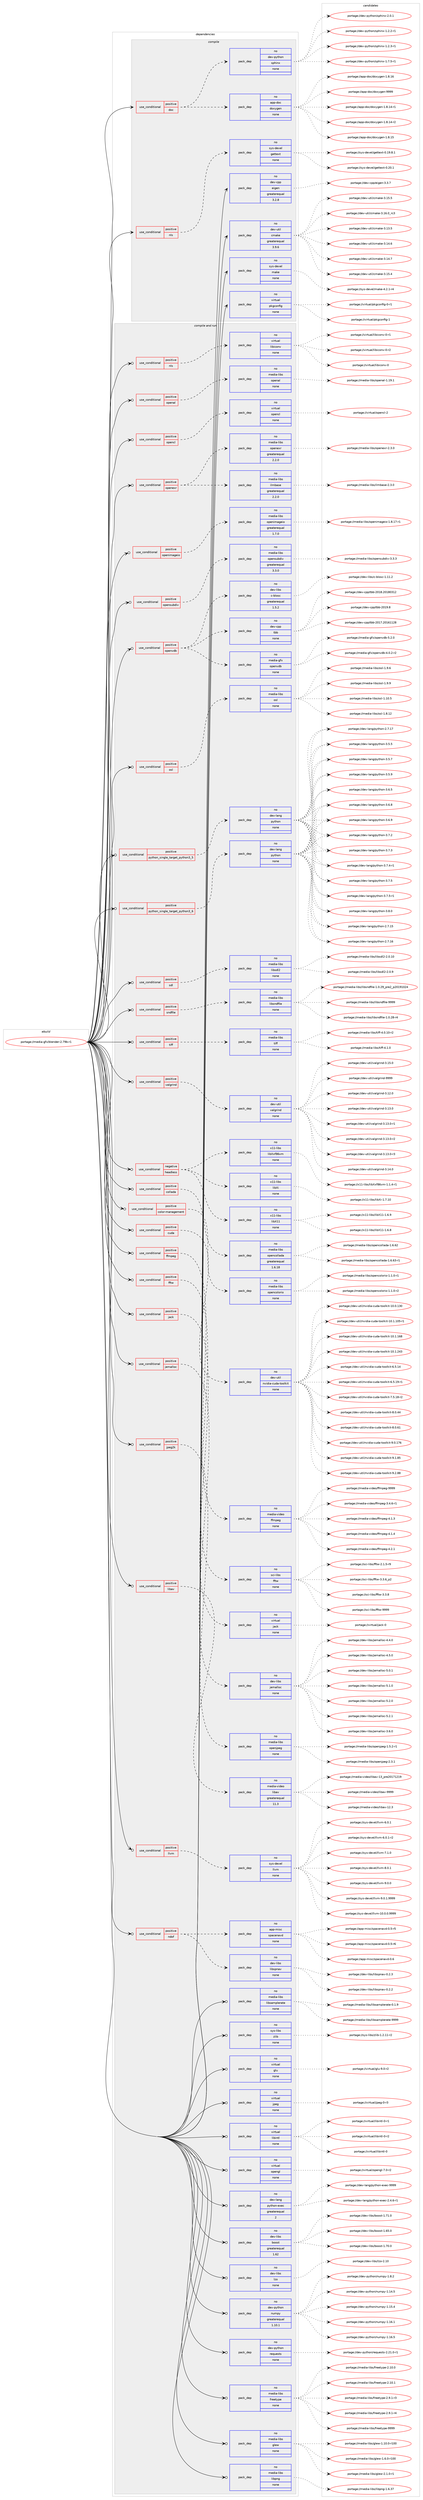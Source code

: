 digraph prolog {

# *************
# Graph options
# *************

newrank=true;
concentrate=true;
compound=true;
graph [rankdir=LR,fontname=Helvetica,fontsize=10,ranksep=1.5];#, ranksep=2.5, nodesep=0.2];
edge  [arrowhead=vee];
node  [fontname=Helvetica,fontsize=10];

# **********
# The ebuild
# **********

subgraph cluster_leftcol {
color=gray;
rank=same;
label=<<i>ebuild</i>>;
id [label="portage://media-gfx/blender-2.79b-r1", color=red, width=4, href="../media-gfx/blender-2.79b-r1.svg"];
}

# ****************
# The dependencies
# ****************

subgraph cluster_midcol {
color=gray;
label=<<i>dependencies</i>>;
subgraph cluster_compile {
fillcolor="#eeeeee";
style=filled;
label=<<i>compile</i>>;
subgraph cond77902 {
dependency311159 [label=<<TABLE BORDER="0" CELLBORDER="1" CELLSPACING="0" CELLPADDING="4"><TR><TD ROWSPAN="3" CELLPADDING="10">use_conditional</TD></TR><TR><TD>positive</TD></TR><TR><TD>doc</TD></TR></TABLE>>, shape=none, color=red];
subgraph pack228226 {
dependency311160 [label=<<TABLE BORDER="0" CELLBORDER="1" CELLSPACING="0" CELLPADDING="4" WIDTH="220"><TR><TD ROWSPAN="6" CELLPADDING="30">pack_dep</TD></TR><TR><TD WIDTH="110">no</TD></TR><TR><TD>app-doc</TD></TR><TR><TD>doxygen</TD></TR><TR><TD>none</TD></TR><TR><TD></TD></TR></TABLE>>, shape=none, color=blue];
}
dependency311159:e -> dependency311160:w [weight=20,style="dashed",arrowhead="vee"];
subgraph pack228227 {
dependency311161 [label=<<TABLE BORDER="0" CELLBORDER="1" CELLSPACING="0" CELLPADDING="4" WIDTH="220"><TR><TD ROWSPAN="6" CELLPADDING="30">pack_dep</TD></TR><TR><TD WIDTH="110">no</TD></TR><TR><TD>dev-python</TD></TR><TR><TD>sphinx</TD></TR><TR><TD>none</TD></TR><TR><TD></TD></TR></TABLE>>, shape=none, color=blue];
}
dependency311159:e -> dependency311161:w [weight=20,style="dashed",arrowhead="vee"];
}
id:e -> dependency311159:w [weight=20,style="solid",arrowhead="vee"];
subgraph cond77903 {
dependency311162 [label=<<TABLE BORDER="0" CELLBORDER="1" CELLSPACING="0" CELLPADDING="4"><TR><TD ROWSPAN="3" CELLPADDING="10">use_conditional</TD></TR><TR><TD>positive</TD></TR><TR><TD>nls</TD></TR></TABLE>>, shape=none, color=red];
subgraph pack228228 {
dependency311163 [label=<<TABLE BORDER="0" CELLBORDER="1" CELLSPACING="0" CELLPADDING="4" WIDTH="220"><TR><TD ROWSPAN="6" CELLPADDING="30">pack_dep</TD></TR><TR><TD WIDTH="110">no</TD></TR><TR><TD>sys-devel</TD></TR><TR><TD>gettext</TD></TR><TR><TD>none</TD></TR><TR><TD></TD></TR></TABLE>>, shape=none, color=blue];
}
dependency311162:e -> dependency311163:w [weight=20,style="dashed",arrowhead="vee"];
}
id:e -> dependency311162:w [weight=20,style="solid",arrowhead="vee"];
subgraph pack228229 {
dependency311164 [label=<<TABLE BORDER="0" CELLBORDER="1" CELLSPACING="0" CELLPADDING="4" WIDTH="220"><TR><TD ROWSPAN="6" CELLPADDING="30">pack_dep</TD></TR><TR><TD WIDTH="110">no</TD></TR><TR><TD>dev-cpp</TD></TR><TR><TD>eigen</TD></TR><TR><TD>greaterequal</TD></TR><TR><TD>3.2.8</TD></TR></TABLE>>, shape=none, color=blue];
}
id:e -> dependency311164:w [weight=20,style="solid",arrowhead="vee"];
subgraph pack228230 {
dependency311165 [label=<<TABLE BORDER="0" CELLBORDER="1" CELLSPACING="0" CELLPADDING="4" WIDTH="220"><TR><TD ROWSPAN="6" CELLPADDING="30">pack_dep</TD></TR><TR><TD WIDTH="110">no</TD></TR><TR><TD>dev-util</TD></TR><TR><TD>cmake</TD></TR><TR><TD>greaterequal</TD></TR><TR><TD>3.9.6</TD></TR></TABLE>>, shape=none, color=blue];
}
id:e -> dependency311165:w [weight=20,style="solid",arrowhead="vee"];
subgraph pack228231 {
dependency311166 [label=<<TABLE BORDER="0" CELLBORDER="1" CELLSPACING="0" CELLPADDING="4" WIDTH="220"><TR><TD ROWSPAN="6" CELLPADDING="30">pack_dep</TD></TR><TR><TD WIDTH="110">no</TD></TR><TR><TD>sys-devel</TD></TR><TR><TD>make</TD></TR><TR><TD>none</TD></TR><TR><TD></TD></TR></TABLE>>, shape=none, color=blue];
}
id:e -> dependency311166:w [weight=20,style="solid",arrowhead="vee"];
subgraph pack228232 {
dependency311167 [label=<<TABLE BORDER="0" CELLBORDER="1" CELLSPACING="0" CELLPADDING="4" WIDTH="220"><TR><TD ROWSPAN="6" CELLPADDING="30">pack_dep</TD></TR><TR><TD WIDTH="110">no</TD></TR><TR><TD>virtual</TD></TR><TR><TD>pkgconfig</TD></TR><TR><TD>none</TD></TR><TR><TD></TD></TR></TABLE>>, shape=none, color=blue];
}
id:e -> dependency311167:w [weight=20,style="solid",arrowhead="vee"];
}
subgraph cluster_compileandrun {
fillcolor="#eeeeee";
style=filled;
label=<<i>compile and run</i>>;
subgraph cond77904 {
dependency311168 [label=<<TABLE BORDER="0" CELLBORDER="1" CELLSPACING="0" CELLPADDING="4"><TR><TD ROWSPAN="3" CELLPADDING="10">use_conditional</TD></TR><TR><TD>negative</TD></TR><TR><TD>headless</TD></TR></TABLE>>, shape=none, color=red];
subgraph pack228233 {
dependency311169 [label=<<TABLE BORDER="0" CELLBORDER="1" CELLSPACING="0" CELLPADDING="4" WIDTH="220"><TR><TD ROWSPAN="6" CELLPADDING="30">pack_dep</TD></TR><TR><TD WIDTH="110">no</TD></TR><TR><TD>x11-libs</TD></TR><TR><TD>libX11</TD></TR><TR><TD>none</TD></TR><TR><TD></TD></TR></TABLE>>, shape=none, color=blue];
}
dependency311168:e -> dependency311169:w [weight=20,style="dashed",arrowhead="vee"];
subgraph pack228234 {
dependency311170 [label=<<TABLE BORDER="0" CELLBORDER="1" CELLSPACING="0" CELLPADDING="4" WIDTH="220"><TR><TD ROWSPAN="6" CELLPADDING="30">pack_dep</TD></TR><TR><TD WIDTH="110">no</TD></TR><TR><TD>x11-libs</TD></TR><TR><TD>libXi</TD></TR><TR><TD>none</TD></TR><TR><TD></TD></TR></TABLE>>, shape=none, color=blue];
}
dependency311168:e -> dependency311170:w [weight=20,style="dashed",arrowhead="vee"];
subgraph pack228235 {
dependency311171 [label=<<TABLE BORDER="0" CELLBORDER="1" CELLSPACING="0" CELLPADDING="4" WIDTH="220"><TR><TD ROWSPAN="6" CELLPADDING="30">pack_dep</TD></TR><TR><TD WIDTH="110">no</TD></TR><TR><TD>x11-libs</TD></TR><TR><TD>libXxf86vm</TD></TR><TR><TD>none</TD></TR><TR><TD></TD></TR></TABLE>>, shape=none, color=blue];
}
dependency311168:e -> dependency311171:w [weight=20,style="dashed",arrowhead="vee"];
}
id:e -> dependency311168:w [weight=20,style="solid",arrowhead="odotvee"];
subgraph cond77905 {
dependency311172 [label=<<TABLE BORDER="0" CELLBORDER="1" CELLSPACING="0" CELLPADDING="4"><TR><TD ROWSPAN="3" CELLPADDING="10">use_conditional</TD></TR><TR><TD>positive</TD></TR><TR><TD>collada</TD></TR></TABLE>>, shape=none, color=red];
subgraph pack228236 {
dependency311173 [label=<<TABLE BORDER="0" CELLBORDER="1" CELLSPACING="0" CELLPADDING="4" WIDTH="220"><TR><TD ROWSPAN="6" CELLPADDING="30">pack_dep</TD></TR><TR><TD WIDTH="110">no</TD></TR><TR><TD>media-libs</TD></TR><TR><TD>opencollada</TD></TR><TR><TD>greaterequal</TD></TR><TR><TD>1.6.18</TD></TR></TABLE>>, shape=none, color=blue];
}
dependency311172:e -> dependency311173:w [weight=20,style="dashed",arrowhead="vee"];
}
id:e -> dependency311172:w [weight=20,style="solid",arrowhead="odotvee"];
subgraph cond77906 {
dependency311174 [label=<<TABLE BORDER="0" CELLBORDER="1" CELLSPACING="0" CELLPADDING="4"><TR><TD ROWSPAN="3" CELLPADDING="10">use_conditional</TD></TR><TR><TD>positive</TD></TR><TR><TD>color-management</TD></TR></TABLE>>, shape=none, color=red];
subgraph pack228237 {
dependency311175 [label=<<TABLE BORDER="0" CELLBORDER="1" CELLSPACING="0" CELLPADDING="4" WIDTH="220"><TR><TD ROWSPAN="6" CELLPADDING="30">pack_dep</TD></TR><TR><TD WIDTH="110">no</TD></TR><TR><TD>media-libs</TD></TR><TR><TD>opencolorio</TD></TR><TR><TD>none</TD></TR><TR><TD></TD></TR></TABLE>>, shape=none, color=blue];
}
dependency311174:e -> dependency311175:w [weight=20,style="dashed",arrowhead="vee"];
}
id:e -> dependency311174:w [weight=20,style="solid",arrowhead="odotvee"];
subgraph cond77907 {
dependency311176 [label=<<TABLE BORDER="0" CELLBORDER="1" CELLSPACING="0" CELLPADDING="4"><TR><TD ROWSPAN="3" CELLPADDING="10">use_conditional</TD></TR><TR><TD>positive</TD></TR><TR><TD>cuda</TD></TR></TABLE>>, shape=none, color=red];
subgraph pack228238 {
dependency311177 [label=<<TABLE BORDER="0" CELLBORDER="1" CELLSPACING="0" CELLPADDING="4" WIDTH="220"><TR><TD ROWSPAN="6" CELLPADDING="30">pack_dep</TD></TR><TR><TD WIDTH="110">no</TD></TR><TR><TD>dev-util</TD></TR><TR><TD>nvidia-cuda-toolkit</TD></TR><TR><TD>none</TD></TR><TR><TD></TD></TR></TABLE>>, shape=none, color=blue];
}
dependency311176:e -> dependency311177:w [weight=20,style="dashed",arrowhead="vee"];
}
id:e -> dependency311176:w [weight=20,style="solid",arrowhead="odotvee"];
subgraph cond77908 {
dependency311178 [label=<<TABLE BORDER="0" CELLBORDER="1" CELLSPACING="0" CELLPADDING="4"><TR><TD ROWSPAN="3" CELLPADDING="10">use_conditional</TD></TR><TR><TD>positive</TD></TR><TR><TD>ffmpeg</TD></TR></TABLE>>, shape=none, color=red];
subgraph pack228239 {
dependency311179 [label=<<TABLE BORDER="0" CELLBORDER="1" CELLSPACING="0" CELLPADDING="4" WIDTH="220"><TR><TD ROWSPAN="6" CELLPADDING="30">pack_dep</TD></TR><TR><TD WIDTH="110">no</TD></TR><TR><TD>media-video</TD></TR><TR><TD>ffmpeg</TD></TR><TR><TD>none</TD></TR><TR><TD></TD></TR></TABLE>>, shape=none, color=blue];
}
dependency311178:e -> dependency311179:w [weight=20,style="dashed",arrowhead="vee"];
}
id:e -> dependency311178:w [weight=20,style="solid",arrowhead="odotvee"];
subgraph cond77909 {
dependency311180 [label=<<TABLE BORDER="0" CELLBORDER="1" CELLSPACING="0" CELLPADDING="4"><TR><TD ROWSPAN="3" CELLPADDING="10">use_conditional</TD></TR><TR><TD>positive</TD></TR><TR><TD>fftw</TD></TR></TABLE>>, shape=none, color=red];
subgraph pack228240 {
dependency311181 [label=<<TABLE BORDER="0" CELLBORDER="1" CELLSPACING="0" CELLPADDING="4" WIDTH="220"><TR><TD ROWSPAN="6" CELLPADDING="30">pack_dep</TD></TR><TR><TD WIDTH="110">no</TD></TR><TR><TD>sci-libs</TD></TR><TR><TD>fftw</TD></TR><TR><TD>none</TD></TR><TR><TD></TD></TR></TABLE>>, shape=none, color=blue];
}
dependency311180:e -> dependency311181:w [weight=20,style="dashed",arrowhead="vee"];
}
id:e -> dependency311180:w [weight=20,style="solid",arrowhead="odotvee"];
subgraph cond77910 {
dependency311182 [label=<<TABLE BORDER="0" CELLBORDER="1" CELLSPACING="0" CELLPADDING="4"><TR><TD ROWSPAN="3" CELLPADDING="10">use_conditional</TD></TR><TR><TD>positive</TD></TR><TR><TD>jack</TD></TR></TABLE>>, shape=none, color=red];
subgraph pack228241 {
dependency311183 [label=<<TABLE BORDER="0" CELLBORDER="1" CELLSPACING="0" CELLPADDING="4" WIDTH="220"><TR><TD ROWSPAN="6" CELLPADDING="30">pack_dep</TD></TR><TR><TD WIDTH="110">no</TD></TR><TR><TD>virtual</TD></TR><TR><TD>jack</TD></TR><TR><TD>none</TD></TR><TR><TD></TD></TR></TABLE>>, shape=none, color=blue];
}
dependency311182:e -> dependency311183:w [weight=20,style="dashed",arrowhead="vee"];
}
id:e -> dependency311182:w [weight=20,style="solid",arrowhead="odotvee"];
subgraph cond77911 {
dependency311184 [label=<<TABLE BORDER="0" CELLBORDER="1" CELLSPACING="0" CELLPADDING="4"><TR><TD ROWSPAN="3" CELLPADDING="10">use_conditional</TD></TR><TR><TD>positive</TD></TR><TR><TD>jemalloc</TD></TR></TABLE>>, shape=none, color=red];
subgraph pack228242 {
dependency311185 [label=<<TABLE BORDER="0" CELLBORDER="1" CELLSPACING="0" CELLPADDING="4" WIDTH="220"><TR><TD ROWSPAN="6" CELLPADDING="30">pack_dep</TD></TR><TR><TD WIDTH="110">no</TD></TR><TR><TD>dev-libs</TD></TR><TR><TD>jemalloc</TD></TR><TR><TD>none</TD></TR><TR><TD></TD></TR></TABLE>>, shape=none, color=blue];
}
dependency311184:e -> dependency311185:w [weight=20,style="dashed",arrowhead="vee"];
}
id:e -> dependency311184:w [weight=20,style="solid",arrowhead="odotvee"];
subgraph cond77912 {
dependency311186 [label=<<TABLE BORDER="0" CELLBORDER="1" CELLSPACING="0" CELLPADDING="4"><TR><TD ROWSPAN="3" CELLPADDING="10">use_conditional</TD></TR><TR><TD>positive</TD></TR><TR><TD>jpeg2k</TD></TR></TABLE>>, shape=none, color=red];
subgraph pack228243 {
dependency311187 [label=<<TABLE BORDER="0" CELLBORDER="1" CELLSPACING="0" CELLPADDING="4" WIDTH="220"><TR><TD ROWSPAN="6" CELLPADDING="30">pack_dep</TD></TR><TR><TD WIDTH="110">no</TD></TR><TR><TD>media-libs</TD></TR><TR><TD>openjpeg</TD></TR><TR><TD>none</TD></TR><TR><TD></TD></TR></TABLE>>, shape=none, color=blue];
}
dependency311186:e -> dependency311187:w [weight=20,style="dashed",arrowhead="vee"];
}
id:e -> dependency311186:w [weight=20,style="solid",arrowhead="odotvee"];
subgraph cond77913 {
dependency311188 [label=<<TABLE BORDER="0" CELLBORDER="1" CELLSPACING="0" CELLPADDING="4"><TR><TD ROWSPAN="3" CELLPADDING="10">use_conditional</TD></TR><TR><TD>positive</TD></TR><TR><TD>libav</TD></TR></TABLE>>, shape=none, color=red];
subgraph pack228244 {
dependency311189 [label=<<TABLE BORDER="0" CELLBORDER="1" CELLSPACING="0" CELLPADDING="4" WIDTH="220"><TR><TD ROWSPAN="6" CELLPADDING="30">pack_dep</TD></TR><TR><TD WIDTH="110">no</TD></TR><TR><TD>media-video</TD></TR><TR><TD>libav</TD></TR><TR><TD>greaterequal</TD></TR><TR><TD>11.3</TD></TR></TABLE>>, shape=none, color=blue];
}
dependency311188:e -> dependency311189:w [weight=20,style="dashed",arrowhead="vee"];
}
id:e -> dependency311188:w [weight=20,style="solid",arrowhead="odotvee"];
subgraph cond77914 {
dependency311190 [label=<<TABLE BORDER="0" CELLBORDER="1" CELLSPACING="0" CELLPADDING="4"><TR><TD ROWSPAN="3" CELLPADDING="10">use_conditional</TD></TR><TR><TD>positive</TD></TR><TR><TD>llvm</TD></TR></TABLE>>, shape=none, color=red];
subgraph pack228245 {
dependency311191 [label=<<TABLE BORDER="0" CELLBORDER="1" CELLSPACING="0" CELLPADDING="4" WIDTH="220"><TR><TD ROWSPAN="6" CELLPADDING="30">pack_dep</TD></TR><TR><TD WIDTH="110">no</TD></TR><TR><TD>sys-devel</TD></TR><TR><TD>llvm</TD></TR><TR><TD>none</TD></TR><TR><TD></TD></TR></TABLE>>, shape=none, color=blue];
}
dependency311190:e -> dependency311191:w [weight=20,style="dashed",arrowhead="vee"];
}
id:e -> dependency311190:w [weight=20,style="solid",arrowhead="odotvee"];
subgraph cond77915 {
dependency311192 [label=<<TABLE BORDER="0" CELLBORDER="1" CELLSPACING="0" CELLPADDING="4"><TR><TD ROWSPAN="3" CELLPADDING="10">use_conditional</TD></TR><TR><TD>positive</TD></TR><TR><TD>ndof</TD></TR></TABLE>>, shape=none, color=red];
subgraph pack228246 {
dependency311193 [label=<<TABLE BORDER="0" CELLBORDER="1" CELLSPACING="0" CELLPADDING="4" WIDTH="220"><TR><TD ROWSPAN="6" CELLPADDING="30">pack_dep</TD></TR><TR><TD WIDTH="110">no</TD></TR><TR><TD>app-misc</TD></TR><TR><TD>spacenavd</TD></TR><TR><TD>none</TD></TR><TR><TD></TD></TR></TABLE>>, shape=none, color=blue];
}
dependency311192:e -> dependency311193:w [weight=20,style="dashed",arrowhead="vee"];
subgraph pack228247 {
dependency311194 [label=<<TABLE BORDER="0" CELLBORDER="1" CELLSPACING="0" CELLPADDING="4" WIDTH="220"><TR><TD ROWSPAN="6" CELLPADDING="30">pack_dep</TD></TR><TR><TD WIDTH="110">no</TD></TR><TR><TD>dev-libs</TD></TR><TR><TD>libspnav</TD></TR><TR><TD>none</TD></TR><TR><TD></TD></TR></TABLE>>, shape=none, color=blue];
}
dependency311192:e -> dependency311194:w [weight=20,style="dashed",arrowhead="vee"];
}
id:e -> dependency311192:w [weight=20,style="solid",arrowhead="odotvee"];
subgraph cond77916 {
dependency311195 [label=<<TABLE BORDER="0" CELLBORDER="1" CELLSPACING="0" CELLPADDING="4"><TR><TD ROWSPAN="3" CELLPADDING="10">use_conditional</TD></TR><TR><TD>positive</TD></TR><TR><TD>nls</TD></TR></TABLE>>, shape=none, color=red];
subgraph pack228248 {
dependency311196 [label=<<TABLE BORDER="0" CELLBORDER="1" CELLSPACING="0" CELLPADDING="4" WIDTH="220"><TR><TD ROWSPAN="6" CELLPADDING="30">pack_dep</TD></TR><TR><TD WIDTH="110">no</TD></TR><TR><TD>virtual</TD></TR><TR><TD>libiconv</TD></TR><TR><TD>none</TD></TR><TR><TD></TD></TR></TABLE>>, shape=none, color=blue];
}
dependency311195:e -> dependency311196:w [weight=20,style="dashed",arrowhead="vee"];
}
id:e -> dependency311195:w [weight=20,style="solid",arrowhead="odotvee"];
subgraph cond77917 {
dependency311197 [label=<<TABLE BORDER="0" CELLBORDER="1" CELLSPACING="0" CELLPADDING="4"><TR><TD ROWSPAN="3" CELLPADDING="10">use_conditional</TD></TR><TR><TD>positive</TD></TR><TR><TD>openal</TD></TR></TABLE>>, shape=none, color=red];
subgraph pack228249 {
dependency311198 [label=<<TABLE BORDER="0" CELLBORDER="1" CELLSPACING="0" CELLPADDING="4" WIDTH="220"><TR><TD ROWSPAN="6" CELLPADDING="30">pack_dep</TD></TR><TR><TD WIDTH="110">no</TD></TR><TR><TD>media-libs</TD></TR><TR><TD>openal</TD></TR><TR><TD>none</TD></TR><TR><TD></TD></TR></TABLE>>, shape=none, color=blue];
}
dependency311197:e -> dependency311198:w [weight=20,style="dashed",arrowhead="vee"];
}
id:e -> dependency311197:w [weight=20,style="solid",arrowhead="odotvee"];
subgraph cond77918 {
dependency311199 [label=<<TABLE BORDER="0" CELLBORDER="1" CELLSPACING="0" CELLPADDING="4"><TR><TD ROWSPAN="3" CELLPADDING="10">use_conditional</TD></TR><TR><TD>positive</TD></TR><TR><TD>opencl</TD></TR></TABLE>>, shape=none, color=red];
subgraph pack228250 {
dependency311200 [label=<<TABLE BORDER="0" CELLBORDER="1" CELLSPACING="0" CELLPADDING="4" WIDTH="220"><TR><TD ROWSPAN="6" CELLPADDING="30">pack_dep</TD></TR><TR><TD WIDTH="110">no</TD></TR><TR><TD>virtual</TD></TR><TR><TD>opencl</TD></TR><TR><TD>none</TD></TR><TR><TD></TD></TR></TABLE>>, shape=none, color=blue];
}
dependency311199:e -> dependency311200:w [weight=20,style="dashed",arrowhead="vee"];
}
id:e -> dependency311199:w [weight=20,style="solid",arrowhead="odotvee"];
subgraph cond77919 {
dependency311201 [label=<<TABLE BORDER="0" CELLBORDER="1" CELLSPACING="0" CELLPADDING="4"><TR><TD ROWSPAN="3" CELLPADDING="10">use_conditional</TD></TR><TR><TD>positive</TD></TR><TR><TD>openexr</TD></TR></TABLE>>, shape=none, color=red];
subgraph pack228251 {
dependency311202 [label=<<TABLE BORDER="0" CELLBORDER="1" CELLSPACING="0" CELLPADDING="4" WIDTH="220"><TR><TD ROWSPAN="6" CELLPADDING="30">pack_dep</TD></TR><TR><TD WIDTH="110">no</TD></TR><TR><TD>media-libs</TD></TR><TR><TD>ilmbase</TD></TR><TR><TD>greaterequal</TD></TR><TR><TD>2.2.0</TD></TR></TABLE>>, shape=none, color=blue];
}
dependency311201:e -> dependency311202:w [weight=20,style="dashed",arrowhead="vee"];
subgraph pack228252 {
dependency311203 [label=<<TABLE BORDER="0" CELLBORDER="1" CELLSPACING="0" CELLPADDING="4" WIDTH="220"><TR><TD ROWSPAN="6" CELLPADDING="30">pack_dep</TD></TR><TR><TD WIDTH="110">no</TD></TR><TR><TD>media-libs</TD></TR><TR><TD>openexr</TD></TR><TR><TD>greaterequal</TD></TR><TR><TD>2.2.0</TD></TR></TABLE>>, shape=none, color=blue];
}
dependency311201:e -> dependency311203:w [weight=20,style="dashed",arrowhead="vee"];
}
id:e -> dependency311201:w [weight=20,style="solid",arrowhead="odotvee"];
subgraph cond77920 {
dependency311204 [label=<<TABLE BORDER="0" CELLBORDER="1" CELLSPACING="0" CELLPADDING="4"><TR><TD ROWSPAN="3" CELLPADDING="10">use_conditional</TD></TR><TR><TD>positive</TD></TR><TR><TD>openimageio</TD></TR></TABLE>>, shape=none, color=red];
subgraph pack228253 {
dependency311205 [label=<<TABLE BORDER="0" CELLBORDER="1" CELLSPACING="0" CELLPADDING="4" WIDTH="220"><TR><TD ROWSPAN="6" CELLPADDING="30">pack_dep</TD></TR><TR><TD WIDTH="110">no</TD></TR><TR><TD>media-libs</TD></TR><TR><TD>openimageio</TD></TR><TR><TD>greaterequal</TD></TR><TR><TD>1.7.0</TD></TR></TABLE>>, shape=none, color=blue];
}
dependency311204:e -> dependency311205:w [weight=20,style="dashed",arrowhead="vee"];
}
id:e -> dependency311204:w [weight=20,style="solid",arrowhead="odotvee"];
subgraph cond77921 {
dependency311206 [label=<<TABLE BORDER="0" CELLBORDER="1" CELLSPACING="0" CELLPADDING="4"><TR><TD ROWSPAN="3" CELLPADDING="10">use_conditional</TD></TR><TR><TD>positive</TD></TR><TR><TD>opensubdiv</TD></TR></TABLE>>, shape=none, color=red];
subgraph pack228254 {
dependency311207 [label=<<TABLE BORDER="0" CELLBORDER="1" CELLSPACING="0" CELLPADDING="4" WIDTH="220"><TR><TD ROWSPAN="6" CELLPADDING="30">pack_dep</TD></TR><TR><TD WIDTH="110">no</TD></TR><TR><TD>media-libs</TD></TR><TR><TD>opensubdiv</TD></TR><TR><TD>greaterequal</TD></TR><TR><TD>3.3.0</TD></TR></TABLE>>, shape=none, color=blue];
}
dependency311206:e -> dependency311207:w [weight=20,style="dashed",arrowhead="vee"];
}
id:e -> dependency311206:w [weight=20,style="solid",arrowhead="odotvee"];
subgraph cond77922 {
dependency311208 [label=<<TABLE BORDER="0" CELLBORDER="1" CELLSPACING="0" CELLPADDING="4"><TR><TD ROWSPAN="3" CELLPADDING="10">use_conditional</TD></TR><TR><TD>positive</TD></TR><TR><TD>openvdb</TD></TR></TABLE>>, shape=none, color=red];
subgraph pack228255 {
dependency311209 [label=<<TABLE BORDER="0" CELLBORDER="1" CELLSPACING="0" CELLPADDING="4" WIDTH="220"><TR><TD ROWSPAN="6" CELLPADDING="30">pack_dep</TD></TR><TR><TD WIDTH="110">no</TD></TR><TR><TD>media-gfx</TD></TR><TR><TD>openvdb</TD></TR><TR><TD>none</TD></TR><TR><TD></TD></TR></TABLE>>, shape=none, color=blue];
}
dependency311208:e -> dependency311209:w [weight=20,style="dashed",arrowhead="vee"];
subgraph pack228256 {
dependency311210 [label=<<TABLE BORDER="0" CELLBORDER="1" CELLSPACING="0" CELLPADDING="4" WIDTH="220"><TR><TD ROWSPAN="6" CELLPADDING="30">pack_dep</TD></TR><TR><TD WIDTH="110">no</TD></TR><TR><TD>dev-cpp</TD></TR><TR><TD>tbb</TD></TR><TR><TD>none</TD></TR><TR><TD></TD></TR></TABLE>>, shape=none, color=blue];
}
dependency311208:e -> dependency311210:w [weight=20,style="dashed",arrowhead="vee"];
subgraph pack228257 {
dependency311211 [label=<<TABLE BORDER="0" CELLBORDER="1" CELLSPACING="0" CELLPADDING="4" WIDTH="220"><TR><TD ROWSPAN="6" CELLPADDING="30">pack_dep</TD></TR><TR><TD WIDTH="110">no</TD></TR><TR><TD>dev-libs</TD></TR><TR><TD>c-blosc</TD></TR><TR><TD>greaterequal</TD></TR><TR><TD>1.5.2</TD></TR></TABLE>>, shape=none, color=blue];
}
dependency311208:e -> dependency311211:w [weight=20,style="dashed",arrowhead="vee"];
}
id:e -> dependency311208:w [weight=20,style="solid",arrowhead="odotvee"];
subgraph cond77923 {
dependency311212 [label=<<TABLE BORDER="0" CELLBORDER="1" CELLSPACING="0" CELLPADDING="4"><TR><TD ROWSPAN="3" CELLPADDING="10">use_conditional</TD></TR><TR><TD>positive</TD></TR><TR><TD>osl</TD></TR></TABLE>>, shape=none, color=red];
subgraph pack228258 {
dependency311213 [label=<<TABLE BORDER="0" CELLBORDER="1" CELLSPACING="0" CELLPADDING="4" WIDTH="220"><TR><TD ROWSPAN="6" CELLPADDING="30">pack_dep</TD></TR><TR><TD WIDTH="110">no</TD></TR><TR><TD>media-libs</TD></TR><TR><TD>osl</TD></TR><TR><TD>none</TD></TR><TR><TD></TD></TR></TABLE>>, shape=none, color=blue];
}
dependency311212:e -> dependency311213:w [weight=20,style="dashed",arrowhead="vee"];
}
id:e -> dependency311212:w [weight=20,style="solid",arrowhead="odotvee"];
subgraph cond77924 {
dependency311214 [label=<<TABLE BORDER="0" CELLBORDER="1" CELLSPACING="0" CELLPADDING="4"><TR><TD ROWSPAN="3" CELLPADDING="10">use_conditional</TD></TR><TR><TD>positive</TD></TR><TR><TD>python_single_target_python3_5</TD></TR></TABLE>>, shape=none, color=red];
subgraph pack228259 {
dependency311215 [label=<<TABLE BORDER="0" CELLBORDER="1" CELLSPACING="0" CELLPADDING="4" WIDTH="220"><TR><TD ROWSPAN="6" CELLPADDING="30">pack_dep</TD></TR><TR><TD WIDTH="110">no</TD></TR><TR><TD>dev-lang</TD></TR><TR><TD>python</TD></TR><TR><TD>none</TD></TR><TR><TD></TD></TR></TABLE>>, shape=none, color=blue];
}
dependency311214:e -> dependency311215:w [weight=20,style="dashed",arrowhead="vee"];
}
id:e -> dependency311214:w [weight=20,style="solid",arrowhead="odotvee"];
subgraph cond77925 {
dependency311216 [label=<<TABLE BORDER="0" CELLBORDER="1" CELLSPACING="0" CELLPADDING="4"><TR><TD ROWSPAN="3" CELLPADDING="10">use_conditional</TD></TR><TR><TD>positive</TD></TR><TR><TD>python_single_target_python3_6</TD></TR></TABLE>>, shape=none, color=red];
subgraph pack228260 {
dependency311217 [label=<<TABLE BORDER="0" CELLBORDER="1" CELLSPACING="0" CELLPADDING="4" WIDTH="220"><TR><TD ROWSPAN="6" CELLPADDING="30">pack_dep</TD></TR><TR><TD WIDTH="110">no</TD></TR><TR><TD>dev-lang</TD></TR><TR><TD>python</TD></TR><TR><TD>none</TD></TR><TR><TD></TD></TR></TABLE>>, shape=none, color=blue];
}
dependency311216:e -> dependency311217:w [weight=20,style="dashed",arrowhead="vee"];
}
id:e -> dependency311216:w [weight=20,style="solid",arrowhead="odotvee"];
subgraph cond77926 {
dependency311218 [label=<<TABLE BORDER="0" CELLBORDER="1" CELLSPACING="0" CELLPADDING="4"><TR><TD ROWSPAN="3" CELLPADDING="10">use_conditional</TD></TR><TR><TD>positive</TD></TR><TR><TD>sdl</TD></TR></TABLE>>, shape=none, color=red];
subgraph pack228261 {
dependency311219 [label=<<TABLE BORDER="0" CELLBORDER="1" CELLSPACING="0" CELLPADDING="4" WIDTH="220"><TR><TD ROWSPAN="6" CELLPADDING="30">pack_dep</TD></TR><TR><TD WIDTH="110">no</TD></TR><TR><TD>media-libs</TD></TR><TR><TD>libsdl2</TD></TR><TR><TD>none</TD></TR><TR><TD></TD></TR></TABLE>>, shape=none, color=blue];
}
dependency311218:e -> dependency311219:w [weight=20,style="dashed",arrowhead="vee"];
}
id:e -> dependency311218:w [weight=20,style="solid",arrowhead="odotvee"];
subgraph cond77927 {
dependency311220 [label=<<TABLE BORDER="0" CELLBORDER="1" CELLSPACING="0" CELLPADDING="4"><TR><TD ROWSPAN="3" CELLPADDING="10">use_conditional</TD></TR><TR><TD>positive</TD></TR><TR><TD>sndfile</TD></TR></TABLE>>, shape=none, color=red];
subgraph pack228262 {
dependency311221 [label=<<TABLE BORDER="0" CELLBORDER="1" CELLSPACING="0" CELLPADDING="4" WIDTH="220"><TR><TD ROWSPAN="6" CELLPADDING="30">pack_dep</TD></TR><TR><TD WIDTH="110">no</TD></TR><TR><TD>media-libs</TD></TR><TR><TD>libsndfile</TD></TR><TR><TD>none</TD></TR><TR><TD></TD></TR></TABLE>>, shape=none, color=blue];
}
dependency311220:e -> dependency311221:w [weight=20,style="dashed",arrowhead="vee"];
}
id:e -> dependency311220:w [weight=20,style="solid",arrowhead="odotvee"];
subgraph cond77928 {
dependency311222 [label=<<TABLE BORDER="0" CELLBORDER="1" CELLSPACING="0" CELLPADDING="4"><TR><TD ROWSPAN="3" CELLPADDING="10">use_conditional</TD></TR><TR><TD>positive</TD></TR><TR><TD>tiff</TD></TR></TABLE>>, shape=none, color=red];
subgraph pack228263 {
dependency311223 [label=<<TABLE BORDER="0" CELLBORDER="1" CELLSPACING="0" CELLPADDING="4" WIDTH="220"><TR><TD ROWSPAN="6" CELLPADDING="30">pack_dep</TD></TR><TR><TD WIDTH="110">no</TD></TR><TR><TD>media-libs</TD></TR><TR><TD>tiff</TD></TR><TR><TD>none</TD></TR><TR><TD></TD></TR></TABLE>>, shape=none, color=blue];
}
dependency311222:e -> dependency311223:w [weight=20,style="dashed",arrowhead="vee"];
}
id:e -> dependency311222:w [weight=20,style="solid",arrowhead="odotvee"];
subgraph cond77929 {
dependency311224 [label=<<TABLE BORDER="0" CELLBORDER="1" CELLSPACING="0" CELLPADDING="4"><TR><TD ROWSPAN="3" CELLPADDING="10">use_conditional</TD></TR><TR><TD>positive</TD></TR><TR><TD>valgrind</TD></TR></TABLE>>, shape=none, color=red];
subgraph pack228264 {
dependency311225 [label=<<TABLE BORDER="0" CELLBORDER="1" CELLSPACING="0" CELLPADDING="4" WIDTH="220"><TR><TD ROWSPAN="6" CELLPADDING="30">pack_dep</TD></TR><TR><TD WIDTH="110">no</TD></TR><TR><TD>dev-util</TD></TR><TR><TD>valgrind</TD></TR><TR><TD>none</TD></TR><TR><TD></TD></TR></TABLE>>, shape=none, color=blue];
}
dependency311224:e -> dependency311225:w [weight=20,style="dashed",arrowhead="vee"];
}
id:e -> dependency311224:w [weight=20,style="solid",arrowhead="odotvee"];
subgraph pack228265 {
dependency311226 [label=<<TABLE BORDER="0" CELLBORDER="1" CELLSPACING="0" CELLPADDING="4" WIDTH="220"><TR><TD ROWSPAN="6" CELLPADDING="30">pack_dep</TD></TR><TR><TD WIDTH="110">no</TD></TR><TR><TD>dev-lang</TD></TR><TR><TD>python-exec</TD></TR><TR><TD>greaterequal</TD></TR><TR><TD>2</TD></TR></TABLE>>, shape=none, color=blue];
}
id:e -> dependency311226:w [weight=20,style="solid",arrowhead="odotvee"];
subgraph pack228266 {
dependency311227 [label=<<TABLE BORDER="0" CELLBORDER="1" CELLSPACING="0" CELLPADDING="4" WIDTH="220"><TR><TD ROWSPAN="6" CELLPADDING="30">pack_dep</TD></TR><TR><TD WIDTH="110">no</TD></TR><TR><TD>dev-libs</TD></TR><TR><TD>boost</TD></TR><TR><TD>greaterequal</TD></TR><TR><TD>1.62</TD></TR></TABLE>>, shape=none, color=blue];
}
id:e -> dependency311227:w [weight=20,style="solid",arrowhead="odotvee"];
subgraph pack228267 {
dependency311228 [label=<<TABLE BORDER="0" CELLBORDER="1" CELLSPACING="0" CELLPADDING="4" WIDTH="220"><TR><TD ROWSPAN="6" CELLPADDING="30">pack_dep</TD></TR><TR><TD WIDTH="110">no</TD></TR><TR><TD>dev-libs</TD></TR><TR><TD>lzo</TD></TR><TR><TD>none</TD></TR><TR><TD></TD></TR></TABLE>>, shape=none, color=blue];
}
id:e -> dependency311228:w [weight=20,style="solid",arrowhead="odotvee"];
subgraph pack228268 {
dependency311229 [label=<<TABLE BORDER="0" CELLBORDER="1" CELLSPACING="0" CELLPADDING="4" WIDTH="220"><TR><TD ROWSPAN="6" CELLPADDING="30">pack_dep</TD></TR><TR><TD WIDTH="110">no</TD></TR><TR><TD>dev-python</TD></TR><TR><TD>numpy</TD></TR><TR><TD>greaterequal</TD></TR><TR><TD>1.10.1</TD></TR></TABLE>>, shape=none, color=blue];
}
id:e -> dependency311229:w [weight=20,style="solid",arrowhead="odotvee"];
subgraph pack228269 {
dependency311230 [label=<<TABLE BORDER="0" CELLBORDER="1" CELLSPACING="0" CELLPADDING="4" WIDTH="220"><TR><TD ROWSPAN="6" CELLPADDING="30">pack_dep</TD></TR><TR><TD WIDTH="110">no</TD></TR><TR><TD>dev-python</TD></TR><TR><TD>requests</TD></TR><TR><TD>none</TD></TR><TR><TD></TD></TR></TABLE>>, shape=none, color=blue];
}
id:e -> dependency311230:w [weight=20,style="solid",arrowhead="odotvee"];
subgraph pack228270 {
dependency311231 [label=<<TABLE BORDER="0" CELLBORDER="1" CELLSPACING="0" CELLPADDING="4" WIDTH="220"><TR><TD ROWSPAN="6" CELLPADDING="30">pack_dep</TD></TR><TR><TD WIDTH="110">no</TD></TR><TR><TD>media-libs</TD></TR><TR><TD>freetype</TD></TR><TR><TD>none</TD></TR><TR><TD></TD></TR></TABLE>>, shape=none, color=blue];
}
id:e -> dependency311231:w [weight=20,style="solid",arrowhead="odotvee"];
subgraph pack228271 {
dependency311232 [label=<<TABLE BORDER="0" CELLBORDER="1" CELLSPACING="0" CELLPADDING="4" WIDTH="220"><TR><TD ROWSPAN="6" CELLPADDING="30">pack_dep</TD></TR><TR><TD WIDTH="110">no</TD></TR><TR><TD>media-libs</TD></TR><TR><TD>glew</TD></TR><TR><TD>none</TD></TR><TR><TD></TD></TR></TABLE>>, shape=none, color=blue];
}
id:e -> dependency311232:w [weight=20,style="solid",arrowhead="odotvee"];
subgraph pack228272 {
dependency311233 [label=<<TABLE BORDER="0" CELLBORDER="1" CELLSPACING="0" CELLPADDING="4" WIDTH="220"><TR><TD ROWSPAN="6" CELLPADDING="30">pack_dep</TD></TR><TR><TD WIDTH="110">no</TD></TR><TR><TD>media-libs</TD></TR><TR><TD>libpng</TD></TR><TR><TD>none</TD></TR><TR><TD></TD></TR></TABLE>>, shape=none, color=blue];
}
id:e -> dependency311233:w [weight=20,style="solid",arrowhead="odotvee"];
subgraph pack228273 {
dependency311234 [label=<<TABLE BORDER="0" CELLBORDER="1" CELLSPACING="0" CELLPADDING="4" WIDTH="220"><TR><TD ROWSPAN="6" CELLPADDING="30">pack_dep</TD></TR><TR><TD WIDTH="110">no</TD></TR><TR><TD>media-libs</TD></TR><TR><TD>libsamplerate</TD></TR><TR><TD>none</TD></TR><TR><TD></TD></TR></TABLE>>, shape=none, color=blue];
}
id:e -> dependency311234:w [weight=20,style="solid",arrowhead="odotvee"];
subgraph pack228274 {
dependency311235 [label=<<TABLE BORDER="0" CELLBORDER="1" CELLSPACING="0" CELLPADDING="4" WIDTH="220"><TR><TD ROWSPAN="6" CELLPADDING="30">pack_dep</TD></TR><TR><TD WIDTH="110">no</TD></TR><TR><TD>sys-libs</TD></TR><TR><TD>zlib</TD></TR><TR><TD>none</TD></TR><TR><TD></TD></TR></TABLE>>, shape=none, color=blue];
}
id:e -> dependency311235:w [weight=20,style="solid",arrowhead="odotvee"];
subgraph pack228275 {
dependency311236 [label=<<TABLE BORDER="0" CELLBORDER="1" CELLSPACING="0" CELLPADDING="4" WIDTH="220"><TR><TD ROWSPAN="6" CELLPADDING="30">pack_dep</TD></TR><TR><TD WIDTH="110">no</TD></TR><TR><TD>virtual</TD></TR><TR><TD>glu</TD></TR><TR><TD>none</TD></TR><TR><TD></TD></TR></TABLE>>, shape=none, color=blue];
}
id:e -> dependency311236:w [weight=20,style="solid",arrowhead="odotvee"];
subgraph pack228276 {
dependency311237 [label=<<TABLE BORDER="0" CELLBORDER="1" CELLSPACING="0" CELLPADDING="4" WIDTH="220"><TR><TD ROWSPAN="6" CELLPADDING="30">pack_dep</TD></TR><TR><TD WIDTH="110">no</TD></TR><TR><TD>virtual</TD></TR><TR><TD>jpeg</TD></TR><TR><TD>none</TD></TR><TR><TD></TD></TR></TABLE>>, shape=none, color=blue];
}
id:e -> dependency311237:w [weight=20,style="solid",arrowhead="odotvee"];
subgraph pack228277 {
dependency311238 [label=<<TABLE BORDER="0" CELLBORDER="1" CELLSPACING="0" CELLPADDING="4" WIDTH="220"><TR><TD ROWSPAN="6" CELLPADDING="30">pack_dep</TD></TR><TR><TD WIDTH="110">no</TD></TR><TR><TD>virtual</TD></TR><TR><TD>libintl</TD></TR><TR><TD>none</TD></TR><TR><TD></TD></TR></TABLE>>, shape=none, color=blue];
}
id:e -> dependency311238:w [weight=20,style="solid",arrowhead="odotvee"];
subgraph pack228278 {
dependency311239 [label=<<TABLE BORDER="0" CELLBORDER="1" CELLSPACING="0" CELLPADDING="4" WIDTH="220"><TR><TD ROWSPAN="6" CELLPADDING="30">pack_dep</TD></TR><TR><TD WIDTH="110">no</TD></TR><TR><TD>virtual</TD></TR><TR><TD>opengl</TD></TR><TR><TD>none</TD></TR><TR><TD></TD></TR></TABLE>>, shape=none, color=blue];
}
id:e -> dependency311239:w [weight=20,style="solid",arrowhead="odotvee"];
}
subgraph cluster_run {
fillcolor="#eeeeee";
style=filled;
label=<<i>run</i>>;
}
}

# **************
# The candidates
# **************

subgraph cluster_choices {
rank=same;
color=gray;
label=<<i>candidates</i>>;

subgraph choice228226 {
color=black;
nodesep=1;
choiceportage97112112451001119947100111120121103101110454946564649524511449 [label="portage://app-doc/doxygen-1.8.14-r1", color=red, width=4,href="../app-doc/doxygen-1.8.14-r1.svg"];
choiceportage97112112451001119947100111120121103101110454946564649524511450 [label="portage://app-doc/doxygen-1.8.14-r2", color=red, width=4,href="../app-doc/doxygen-1.8.14-r2.svg"];
choiceportage9711211245100111994710011112012110310111045494656464953 [label="portage://app-doc/doxygen-1.8.15", color=red, width=4,href="../app-doc/doxygen-1.8.15.svg"];
choiceportage9711211245100111994710011112012110310111045494656464954 [label="portage://app-doc/doxygen-1.8.16", color=red, width=4,href="../app-doc/doxygen-1.8.16.svg"];
choiceportage971121124510011199471001111201211031011104557575757 [label="portage://app-doc/doxygen-9999", color=red, width=4,href="../app-doc/doxygen-9999.svg"];
dependency311160:e -> choiceportage97112112451001119947100111120121103101110454946564649524511449:w [style=dotted,weight="100"];
dependency311160:e -> choiceportage97112112451001119947100111120121103101110454946564649524511450:w [style=dotted,weight="100"];
dependency311160:e -> choiceportage9711211245100111994710011112012110310111045494656464953:w [style=dotted,weight="100"];
dependency311160:e -> choiceportage9711211245100111994710011112012110310111045494656464954:w [style=dotted,weight="100"];
dependency311160:e -> choiceportage971121124510011199471001111201211031011104557575757:w [style=dotted,weight="100"];
}
subgraph choice228227 {
color=black;
nodesep=1;
choiceportage10010111845112121116104111110471151121041051101204549465046504511449 [label="portage://dev-python/sphinx-1.2.2-r1", color=red, width=4,href="../dev-python/sphinx-1.2.2-r1.svg"];
choiceportage10010111845112121116104111110471151121041051101204549465046514511449 [label="portage://dev-python/sphinx-1.2.3-r1", color=red, width=4,href="../dev-python/sphinx-1.2.3-r1.svg"];
choiceportage10010111845112121116104111110471151121041051101204549465546534511449 [label="portage://dev-python/sphinx-1.7.5-r1", color=red, width=4,href="../dev-python/sphinx-1.7.5-r1.svg"];
choiceportage1001011184511212111610411111047115112104105110120455046484649 [label="portage://dev-python/sphinx-2.0.1", color=red, width=4,href="../dev-python/sphinx-2.0.1.svg"];
dependency311161:e -> choiceportage10010111845112121116104111110471151121041051101204549465046504511449:w [style=dotted,weight="100"];
dependency311161:e -> choiceportage10010111845112121116104111110471151121041051101204549465046514511449:w [style=dotted,weight="100"];
dependency311161:e -> choiceportage10010111845112121116104111110471151121041051101204549465546534511449:w [style=dotted,weight="100"];
dependency311161:e -> choiceportage1001011184511212111610411111047115112104105110120455046484649:w [style=dotted,weight="100"];
}
subgraph choice228228 {
color=black;
nodesep=1;
choiceportage1151211154510010111810110847103101116116101120116454846495746564649 [label="portage://sys-devel/gettext-0.19.8.1", color=red, width=4,href="../sys-devel/gettext-0.19.8.1.svg"];
choiceportage115121115451001011181011084710310111611610112011645484650484649 [label="portage://sys-devel/gettext-0.20.1", color=red, width=4,href="../sys-devel/gettext-0.20.1.svg"];
dependency311163:e -> choiceportage1151211154510010111810110847103101116116101120116454846495746564649:w [style=dotted,weight="100"];
dependency311163:e -> choiceportage115121115451001011181011084710310111611610112011645484650484649:w [style=dotted,weight="100"];
}
subgraph choice228229 {
color=black;
nodesep=1;
choiceportage100101118459911211247101105103101110455146514655 [label="portage://dev-cpp/eigen-3.3.7", color=red, width=4,href="../dev-cpp/eigen-3.3.7.svg"];
dependency311164:e -> choiceportage100101118459911211247101105103101110455146514655:w [style=dotted,weight="100"];
}
subgraph choice228230 {
color=black;
nodesep=1;
choiceportage1001011184511711610510847991099710710145514649514653 [label="portage://dev-util/cmake-3.13.5", color=red, width=4,href="../dev-util/cmake-3.13.5.svg"];
choiceportage1001011184511711610510847991099710710145514649524654 [label="portage://dev-util/cmake-3.14.6", color=red, width=4,href="../dev-util/cmake-3.14.6.svg"];
choiceportage1001011184511711610510847991099710710145514649524655 [label="portage://dev-util/cmake-3.14.7", color=red, width=4,href="../dev-util/cmake-3.14.7.svg"];
choiceportage1001011184511711610510847991099710710145514649534652 [label="portage://dev-util/cmake-3.15.4", color=red, width=4,href="../dev-util/cmake-3.15.4.svg"];
choiceportage1001011184511711610510847991099710710145514649534653 [label="portage://dev-util/cmake-3.15.5", color=red, width=4,href="../dev-util/cmake-3.15.5.svg"];
choiceportage1001011184511711610510847991099710710145514649544648951149951 [label="portage://dev-util/cmake-3.16.0_rc3", color=red, width=4,href="../dev-util/cmake-3.16.0_rc3.svg"];
dependency311165:e -> choiceportage1001011184511711610510847991099710710145514649514653:w [style=dotted,weight="100"];
dependency311165:e -> choiceportage1001011184511711610510847991099710710145514649524654:w [style=dotted,weight="100"];
dependency311165:e -> choiceportage1001011184511711610510847991099710710145514649524655:w [style=dotted,weight="100"];
dependency311165:e -> choiceportage1001011184511711610510847991099710710145514649534652:w [style=dotted,weight="100"];
dependency311165:e -> choiceportage1001011184511711610510847991099710710145514649534653:w [style=dotted,weight="100"];
dependency311165:e -> choiceportage1001011184511711610510847991099710710145514649544648951149951:w [style=dotted,weight="100"];
}
subgraph choice228231 {
color=black;
nodesep=1;
choiceportage1151211154510010111810110847109971071014552465046494511452 [label="portage://sys-devel/make-4.2.1-r4", color=red, width=4,href="../sys-devel/make-4.2.1-r4.svg"];
dependency311166:e -> choiceportage1151211154510010111810110847109971071014552465046494511452:w [style=dotted,weight="100"];
}
subgraph choice228232 {
color=black;
nodesep=1;
choiceportage11810511411611797108471121071039911111010210510345484511449 [label="portage://virtual/pkgconfig-0-r1", color=red, width=4,href="../virtual/pkgconfig-0-r1.svg"];
choiceportage1181051141161179710847112107103991111101021051034549 [label="portage://virtual/pkgconfig-1", color=red, width=4,href="../virtual/pkgconfig-1.svg"];
dependency311167:e -> choiceportage11810511411611797108471121071039911111010210510345484511449:w [style=dotted,weight="100"];
dependency311167:e -> choiceportage1181051141161179710847112107103991111101021051034549:w [style=dotted,weight="100"];
}
subgraph choice228233 {
color=black;
nodesep=1;
choiceportage120494945108105981154710810598884949454946544656 [label="portage://x11-libs/libX11-1.6.8", color=red, width=4,href="../x11-libs/libX11-1.6.8.svg"];
choiceportage120494945108105981154710810598884949454946544657 [label="portage://x11-libs/libX11-1.6.9", color=red, width=4,href="../x11-libs/libX11-1.6.9.svg"];
dependency311169:e -> choiceportage120494945108105981154710810598884949454946544656:w [style=dotted,weight="100"];
dependency311169:e -> choiceportage120494945108105981154710810598884949454946544657:w [style=dotted,weight="100"];
}
subgraph choice228234 {
color=black;
nodesep=1;
choiceportage1204949451081059811547108105988810545494655464948 [label="portage://x11-libs/libXi-1.7.10", color=red, width=4,href="../x11-libs/libXi-1.7.10.svg"];
dependency311170:e -> choiceportage1204949451081059811547108105988810545494655464948:w [style=dotted,weight="100"];
}
subgraph choice228235 {
color=black;
nodesep=1;
choiceportage1204949451081059811547108105988812010256541181094549464946524511449 [label="portage://x11-libs/libXxf86vm-1.1.4-r1", color=red, width=4,href="../x11-libs/libXxf86vm-1.1.4-r1.svg"];
dependency311171:e -> choiceportage1204949451081059811547108105988812010256541181094549464946524511449:w [style=dotted,weight="100"];
}
subgraph choice228236 {
color=black;
nodesep=1;
choiceportage1091011001059745108105981154711111210111099111108108971009745494654465450 [label="portage://media-libs/opencollada-1.6.62", color=red, width=4,href="../media-libs/opencollada-1.6.62.svg"];
choiceportage10910110010597451081059811547111112101110991111081089710097454946544654514511449 [label="portage://media-libs/opencollada-1.6.63-r1", color=red, width=4,href="../media-libs/opencollada-1.6.63-r1.svg"];
dependency311173:e -> choiceportage1091011001059745108105981154711111210111099111108108971009745494654465450:w [style=dotted,weight="100"];
dependency311173:e -> choiceportage10910110010597451081059811547111112101110991111081089710097454946544654514511449:w [style=dotted,weight="100"];
}
subgraph choice228237 {
color=black;
nodesep=1;
choiceportage10910110010597451081059811547111112101110991111081111141051114549464946484511449 [label="portage://media-libs/opencolorio-1.1.0-r1", color=red, width=4,href="../media-libs/opencolorio-1.1.0-r1.svg"];
choiceportage10910110010597451081059811547111112101110991111081111141051114549464946484511450 [label="portage://media-libs/opencolorio-1.1.0-r2", color=red, width=4,href="../media-libs/opencolorio-1.1.0-r2.svg"];
dependency311175:e -> choiceportage10910110010597451081059811547111112101110991111081111141051114549464946484511449:w [style=dotted,weight="100"];
dependency311175:e -> choiceportage10910110010597451081059811547111112101110991111081111141051114549464946484511450:w [style=dotted,weight="100"];
}
subgraph choice228238 {
color=black;
nodesep=1;
choiceportage10010111845117116105108471101181051001059745991171009745116111111108107105116454948464846495148 [label="portage://dev-util/nvidia-cuda-toolkit-10.0.130", color=red, width=4,href="../dev-util/nvidia-cuda-toolkit-10.0.130.svg"];
choiceportage100101118451171161051084711011810510010597459911710097451161111111081071051164549484649464948534511449 [label="portage://dev-util/nvidia-cuda-toolkit-10.1.105-r1", color=red, width=4,href="../dev-util/nvidia-cuda-toolkit-10.1.105-r1.svg"];
choiceportage10010111845117116105108471101181051001059745991171009745116111111108107105116454948464946495456 [label="portage://dev-util/nvidia-cuda-toolkit-10.1.168", color=red, width=4,href="../dev-util/nvidia-cuda-toolkit-10.1.168.svg"];
choiceportage10010111845117116105108471101181051001059745991171009745116111111108107105116454948464946505251 [label="portage://dev-util/nvidia-cuda-toolkit-10.1.243", color=red, width=4,href="../dev-util/nvidia-cuda-toolkit-10.1.243.svg"];
choiceportage1001011184511711610510847110118105100105974599117100974511611111110810710511645544653464952 [label="portage://dev-util/nvidia-cuda-toolkit-6.5.14", color=red, width=4,href="../dev-util/nvidia-cuda-toolkit-6.5.14.svg"];
choiceportage10010111845117116105108471101181051001059745991171009745116111111108107105116455446534649574511449 [label="portage://dev-util/nvidia-cuda-toolkit-6.5.19-r1", color=red, width=4,href="../dev-util/nvidia-cuda-toolkit-6.5.19-r1.svg"];
choiceportage10010111845117116105108471101181051001059745991171009745116111111108107105116455546534649564511450 [label="portage://dev-util/nvidia-cuda-toolkit-7.5.18-r2", color=red, width=4,href="../dev-util/nvidia-cuda-toolkit-7.5.18-r2.svg"];
choiceportage1001011184511711610510847110118105100105974599117100974511611111110810710511645564648465252 [label="portage://dev-util/nvidia-cuda-toolkit-8.0.44", color=red, width=4,href="../dev-util/nvidia-cuda-toolkit-8.0.44.svg"];
choiceportage1001011184511711610510847110118105100105974599117100974511611111110810710511645564648465449 [label="portage://dev-util/nvidia-cuda-toolkit-8.0.61", color=red, width=4,href="../dev-util/nvidia-cuda-toolkit-8.0.61.svg"];
choiceportage100101118451171161051084711011810510010597459911710097451161111111081071051164557464846495554 [label="portage://dev-util/nvidia-cuda-toolkit-9.0.176", color=red, width=4,href="../dev-util/nvidia-cuda-toolkit-9.0.176.svg"];
choiceportage1001011184511711610510847110118105100105974599117100974511611111110810710511645574649465653 [label="portage://dev-util/nvidia-cuda-toolkit-9.1.85", color=red, width=4,href="../dev-util/nvidia-cuda-toolkit-9.1.85.svg"];
choiceportage1001011184511711610510847110118105100105974599117100974511611111110810710511645574650465656 [label="portage://dev-util/nvidia-cuda-toolkit-9.2.88", color=red, width=4,href="../dev-util/nvidia-cuda-toolkit-9.2.88.svg"];
dependency311177:e -> choiceportage10010111845117116105108471101181051001059745991171009745116111111108107105116454948464846495148:w [style=dotted,weight="100"];
dependency311177:e -> choiceportage100101118451171161051084711011810510010597459911710097451161111111081071051164549484649464948534511449:w [style=dotted,weight="100"];
dependency311177:e -> choiceportage10010111845117116105108471101181051001059745991171009745116111111108107105116454948464946495456:w [style=dotted,weight="100"];
dependency311177:e -> choiceportage10010111845117116105108471101181051001059745991171009745116111111108107105116454948464946505251:w [style=dotted,weight="100"];
dependency311177:e -> choiceportage1001011184511711610510847110118105100105974599117100974511611111110810710511645544653464952:w [style=dotted,weight="100"];
dependency311177:e -> choiceportage10010111845117116105108471101181051001059745991171009745116111111108107105116455446534649574511449:w [style=dotted,weight="100"];
dependency311177:e -> choiceportage10010111845117116105108471101181051001059745991171009745116111111108107105116455546534649564511450:w [style=dotted,weight="100"];
dependency311177:e -> choiceportage1001011184511711610510847110118105100105974599117100974511611111110810710511645564648465252:w [style=dotted,weight="100"];
dependency311177:e -> choiceportage1001011184511711610510847110118105100105974599117100974511611111110810710511645564648465449:w [style=dotted,weight="100"];
dependency311177:e -> choiceportage100101118451171161051084711011810510010597459911710097451161111111081071051164557464846495554:w [style=dotted,weight="100"];
dependency311177:e -> choiceportage1001011184511711610510847110118105100105974599117100974511611111110810710511645574649465653:w [style=dotted,weight="100"];
dependency311177:e -> choiceportage1001011184511711610510847110118105100105974599117100974511611111110810710511645574650465656:w [style=dotted,weight="100"];
}
subgraph choice228239 {
color=black;
nodesep=1;
choiceportage1091011001059745118105100101111471021021091121011034551465246544511449 [label="portage://media-video/ffmpeg-3.4.6-r1", color=red, width=4,href="../media-video/ffmpeg-3.4.6-r1.svg"];
choiceportage109101100105974511810510010111147102102109112101103455246494651 [label="portage://media-video/ffmpeg-4.1.3", color=red, width=4,href="../media-video/ffmpeg-4.1.3.svg"];
choiceportage109101100105974511810510010111147102102109112101103455246494652 [label="portage://media-video/ffmpeg-4.1.4", color=red, width=4,href="../media-video/ffmpeg-4.1.4.svg"];
choiceportage109101100105974511810510010111147102102109112101103455246504649 [label="portage://media-video/ffmpeg-4.2.1", color=red, width=4,href="../media-video/ffmpeg-4.2.1.svg"];
choiceportage1091011001059745118105100101111471021021091121011034557575757 [label="portage://media-video/ffmpeg-9999", color=red, width=4,href="../media-video/ffmpeg-9999.svg"];
dependency311179:e -> choiceportage1091011001059745118105100101111471021021091121011034551465246544511449:w [style=dotted,weight="100"];
dependency311179:e -> choiceportage109101100105974511810510010111147102102109112101103455246494651:w [style=dotted,weight="100"];
dependency311179:e -> choiceportage109101100105974511810510010111147102102109112101103455246494652:w [style=dotted,weight="100"];
dependency311179:e -> choiceportage109101100105974511810510010111147102102109112101103455246504649:w [style=dotted,weight="100"];
dependency311179:e -> choiceportage1091011001059745118105100101111471021021091121011034557575757:w [style=dotted,weight="100"];
}
subgraph choice228240 {
color=black;
nodesep=1;
choiceportage115991054510810598115471021021161194550464946534511457 [label="portage://sci-libs/fftw-2.1.5-r9", color=red, width=4,href="../sci-libs/fftw-2.1.5-r9.svg"];
choiceportage115991054510810598115471021021161194551465146549511250 [label="portage://sci-libs/fftw-3.3.6_p2", color=red, width=4,href="../sci-libs/fftw-3.3.6_p2.svg"];
choiceportage11599105451081059811547102102116119455146514656 [label="portage://sci-libs/fftw-3.3.8", color=red, width=4,href="../sci-libs/fftw-3.3.8.svg"];
choiceportage115991054510810598115471021021161194557575757 [label="portage://sci-libs/fftw-9999", color=red, width=4,href="../sci-libs/fftw-9999.svg"];
dependency311181:e -> choiceportage115991054510810598115471021021161194550464946534511457:w [style=dotted,weight="100"];
dependency311181:e -> choiceportage115991054510810598115471021021161194551465146549511250:w [style=dotted,weight="100"];
dependency311181:e -> choiceportage11599105451081059811547102102116119455146514656:w [style=dotted,weight="100"];
dependency311181:e -> choiceportage115991054510810598115471021021161194557575757:w [style=dotted,weight="100"];
}
subgraph choice228241 {
color=black;
nodesep=1;
choiceportage118105114116117971084710697991074548 [label="portage://virtual/jack-0", color=red, width=4,href="../virtual/jack-0.svg"];
dependency311183:e -> choiceportage118105114116117971084710697991074548:w [style=dotted,weight="100"];
}
subgraph choice228242 {
color=black;
nodesep=1;
choiceportage1001011184510810598115471061011099710810811199455146544648 [label="portage://dev-libs/jemalloc-3.6.0", color=red, width=4,href="../dev-libs/jemalloc-3.6.0.svg"];
choiceportage1001011184510810598115471061011099710810811199455246524648 [label="portage://dev-libs/jemalloc-4.4.0", color=red, width=4,href="../dev-libs/jemalloc-4.4.0.svg"];
choiceportage1001011184510810598115471061011099710810811199455246534648 [label="portage://dev-libs/jemalloc-4.5.0", color=red, width=4,href="../dev-libs/jemalloc-4.5.0.svg"];
choiceportage1001011184510810598115471061011099710810811199455346484649 [label="portage://dev-libs/jemalloc-5.0.1", color=red, width=4,href="../dev-libs/jemalloc-5.0.1.svg"];
choiceportage1001011184510810598115471061011099710810811199455346494648 [label="portage://dev-libs/jemalloc-5.1.0", color=red, width=4,href="../dev-libs/jemalloc-5.1.0.svg"];
choiceportage1001011184510810598115471061011099710810811199455346504648 [label="portage://dev-libs/jemalloc-5.2.0", color=red, width=4,href="../dev-libs/jemalloc-5.2.0.svg"];
choiceportage1001011184510810598115471061011099710810811199455346504649 [label="portage://dev-libs/jemalloc-5.2.1", color=red, width=4,href="../dev-libs/jemalloc-5.2.1.svg"];
dependency311185:e -> choiceportage1001011184510810598115471061011099710810811199455146544648:w [style=dotted,weight="100"];
dependency311185:e -> choiceportage1001011184510810598115471061011099710810811199455246524648:w [style=dotted,weight="100"];
dependency311185:e -> choiceportage1001011184510810598115471061011099710810811199455246534648:w [style=dotted,weight="100"];
dependency311185:e -> choiceportage1001011184510810598115471061011099710810811199455346484649:w [style=dotted,weight="100"];
dependency311185:e -> choiceportage1001011184510810598115471061011099710810811199455346494648:w [style=dotted,weight="100"];
dependency311185:e -> choiceportage1001011184510810598115471061011099710810811199455346504648:w [style=dotted,weight="100"];
dependency311185:e -> choiceportage1001011184510810598115471061011099710810811199455346504649:w [style=dotted,weight="100"];
}
subgraph choice228243 {
color=black;
nodesep=1;
choiceportage109101100105974510810598115471111121011101061121011034549465346504511449 [label="portage://media-libs/openjpeg-1.5.2-r1", color=red, width=4,href="../media-libs/openjpeg-1.5.2-r1.svg"];
choiceportage10910110010597451081059811547111112101110106112101103455046514649 [label="portage://media-libs/openjpeg-2.3.1", color=red, width=4,href="../media-libs/openjpeg-2.3.1.svg"];
dependency311187:e -> choiceportage109101100105974510810598115471111121011101061121011034549465346504511449:w [style=dotted,weight="100"];
dependency311187:e -> choiceportage10910110010597451081059811547111112101110106112101103455046514649:w [style=dotted,weight="100"];
}
subgraph choice228244 {
color=black;
nodesep=1;
choiceportage10910110010597451181051001011114710810598971184549504651 [label="portage://media-video/libav-12.3", color=red, width=4,href="../media-video/libav-12.3.svg"];
choiceportage1091011001059745118105100101111471081059897118454951951121141015048495549504957 [label="portage://media-video/libav-13_pre20171219", color=red, width=4,href="../media-video/libav-13_pre20171219.svg"];
choiceportage10910110010597451181051001011114710810598971184557575757 [label="portage://media-video/libav-9999", color=red, width=4,href="../media-video/libav-9999.svg"];
dependency311189:e -> choiceportage10910110010597451181051001011114710810598971184549504651:w [style=dotted,weight="100"];
dependency311189:e -> choiceportage1091011001059745118105100101111471081059897118454951951121141015048495549504957:w [style=dotted,weight="100"];
dependency311189:e -> choiceportage10910110010597451181051001011114710810598971184557575757:w [style=dotted,weight="100"];
}
subgraph choice228245 {
color=black;
nodesep=1;
choiceportage1151211154510010111810110847108108118109454948464846484657575757 [label="portage://sys-devel/llvm-10.0.0.9999", color=red, width=4,href="../sys-devel/llvm-10.0.0.9999.svg"];
choiceportage1151211154510010111810110847108108118109455446484649 [label="portage://sys-devel/llvm-6.0.1", color=red, width=4,href="../sys-devel/llvm-6.0.1.svg"];
choiceportage11512111545100101118101108471081081181094554464846494511450 [label="portage://sys-devel/llvm-6.0.1-r2", color=red, width=4,href="../sys-devel/llvm-6.0.1-r2.svg"];
choiceportage1151211154510010111810110847108108118109455546494648 [label="portage://sys-devel/llvm-7.1.0", color=red, width=4,href="../sys-devel/llvm-7.1.0.svg"];
choiceportage1151211154510010111810110847108108118109455646484649 [label="portage://sys-devel/llvm-8.0.1", color=red, width=4,href="../sys-devel/llvm-8.0.1.svg"];
choiceportage1151211154510010111810110847108108118109455746484648 [label="portage://sys-devel/llvm-9.0.0", color=red, width=4,href="../sys-devel/llvm-9.0.0.svg"];
choiceportage11512111545100101118101108471081081181094557464846494657575757 [label="portage://sys-devel/llvm-9.0.1.9999", color=red, width=4,href="../sys-devel/llvm-9.0.1.9999.svg"];
dependency311191:e -> choiceportage1151211154510010111810110847108108118109454948464846484657575757:w [style=dotted,weight="100"];
dependency311191:e -> choiceportage1151211154510010111810110847108108118109455446484649:w [style=dotted,weight="100"];
dependency311191:e -> choiceportage11512111545100101118101108471081081181094554464846494511450:w [style=dotted,weight="100"];
dependency311191:e -> choiceportage1151211154510010111810110847108108118109455546494648:w [style=dotted,weight="100"];
dependency311191:e -> choiceportage1151211154510010111810110847108108118109455646484649:w [style=dotted,weight="100"];
dependency311191:e -> choiceportage1151211154510010111810110847108108118109455746484648:w [style=dotted,weight="100"];
dependency311191:e -> choiceportage11512111545100101118101108471081081181094557464846494657575757:w [style=dotted,weight="100"];
}
subgraph choice228246 {
color=black;
nodesep=1;
choiceportage97112112451091051159947115112979910111097118100454846534511453 [label="portage://app-misc/spacenavd-0.5-r5", color=red, width=4,href="../app-misc/spacenavd-0.5-r5.svg"];
choiceportage97112112451091051159947115112979910111097118100454846534511454 [label="portage://app-misc/spacenavd-0.5-r6", color=red, width=4,href="../app-misc/spacenavd-0.5-r6.svg"];
choiceportage9711211245109105115994711511297991011109711810045484654 [label="portage://app-misc/spacenavd-0.6", color=red, width=4,href="../app-misc/spacenavd-0.6.svg"];
dependency311193:e -> choiceportage97112112451091051159947115112979910111097118100454846534511453:w [style=dotted,weight="100"];
dependency311193:e -> choiceportage97112112451091051159947115112979910111097118100454846534511454:w [style=dotted,weight="100"];
dependency311193:e -> choiceportage9711211245109105115994711511297991011109711810045484654:w [style=dotted,weight="100"];
}
subgraph choice228247 {
color=black;
nodesep=1;
choiceportage1001011184510810598115471081059811511211097118454846504650 [label="portage://dev-libs/libspnav-0.2.2", color=red, width=4,href="../dev-libs/libspnav-0.2.2.svg"];
choiceportage1001011184510810598115471081059811511211097118454846504651 [label="portage://dev-libs/libspnav-0.2.3", color=red, width=4,href="../dev-libs/libspnav-0.2.3.svg"];
dependency311194:e -> choiceportage1001011184510810598115471081059811511211097118454846504650:w [style=dotted,weight="100"];
dependency311194:e -> choiceportage1001011184510810598115471081059811511211097118454846504651:w [style=dotted,weight="100"];
}
subgraph choice228248 {
color=black;
nodesep=1;
choiceportage118105114116117971084710810598105991111101184548 [label="portage://virtual/libiconv-0", color=red, width=4,href="../virtual/libiconv-0.svg"];
choiceportage1181051141161179710847108105981059911111011845484511449 [label="portage://virtual/libiconv-0-r1", color=red, width=4,href="../virtual/libiconv-0-r1.svg"];
choiceportage1181051141161179710847108105981059911111011845484511450 [label="portage://virtual/libiconv-0-r2", color=red, width=4,href="../virtual/libiconv-0-r2.svg"];
dependency311196:e -> choiceportage118105114116117971084710810598105991111101184548:w [style=dotted,weight="100"];
dependency311196:e -> choiceportage1181051141161179710847108105981059911111011845484511449:w [style=dotted,weight="100"];
dependency311196:e -> choiceportage1181051141161179710847108105981059911111011845484511450:w [style=dotted,weight="100"];
}
subgraph choice228249 {
color=black;
nodesep=1;
choiceportage109101100105974510810598115471111121011109710845494649574649 [label="portage://media-libs/openal-1.19.1", color=red, width=4,href="../media-libs/openal-1.19.1.svg"];
dependency311198:e -> choiceportage109101100105974510810598115471111121011109710845494649574649:w [style=dotted,weight="100"];
}
subgraph choice228250 {
color=black;
nodesep=1;
choiceportage1181051141161179710847111112101110991084550 [label="portage://virtual/opencl-2", color=red, width=4,href="../virtual/opencl-2.svg"];
dependency311200:e -> choiceportage1181051141161179710847111112101110991084550:w [style=dotted,weight="100"];
}
subgraph choice228251 {
color=black;
nodesep=1;
choiceportage109101100105974510810598115471051081099897115101455046514648 [label="portage://media-libs/ilmbase-2.3.0", color=red, width=4,href="../media-libs/ilmbase-2.3.0.svg"];
dependency311202:e -> choiceportage109101100105974510810598115471051081099897115101455046514648:w [style=dotted,weight="100"];
}
subgraph choice228252 {
color=black;
nodesep=1;
choiceportage10910110010597451081059811547111112101110101120114455046514648 [label="portage://media-libs/openexr-2.3.0", color=red, width=4,href="../media-libs/openexr-2.3.0.svg"];
dependency311203:e -> choiceportage10910110010597451081059811547111112101110101120114455046514648:w [style=dotted,weight="100"];
}
subgraph choice228253 {
color=black;
nodesep=1;
choiceportage1091011001059745108105981154711111210111010510997103101105111454946564649554511449 [label="portage://media-libs/openimageio-1.8.17-r1", color=red, width=4,href="../media-libs/openimageio-1.8.17-r1.svg"];
dependency311205:e -> choiceportage1091011001059745108105981154711111210111010510997103101105111454946564649554511449:w [style=dotted,weight="100"];
}
subgraph choice228254 {
color=black;
nodesep=1;
choiceportage1091011001059745108105981154711111210111011511798100105118455146514651 [label="portage://media-libs/opensubdiv-3.3.3", color=red, width=4,href="../media-libs/opensubdiv-3.3.3.svg"];
dependency311207:e -> choiceportage1091011001059745108105981154711111210111011511798100105118455146514651:w [style=dotted,weight="100"];
}
subgraph choice228255 {
color=black;
nodesep=1;
choiceportage109101100105974510310212047111112101110118100984552464846504511450 [label="portage://media-gfx/openvdb-4.0.2-r2", color=red, width=4,href="../media-gfx/openvdb-4.0.2-r2.svg"];
choiceportage10910110010597451031021204711111210111011810098455346504648 [label="portage://media-gfx/openvdb-5.2.0", color=red, width=4,href="../media-gfx/openvdb-5.2.0.svg"];
dependency311209:e -> choiceportage109101100105974510310212047111112101110118100984552464846504511450:w [style=dotted,weight="100"];
dependency311209:e -> choiceportage10910110010597451031021204711111210111011810098455346504648:w [style=dotted,weight="100"];
}
subgraph choice228256 {
color=black;
nodesep=1;
choiceportage10010111845991121124711698984550484955465048495449495056 [label="portage://dev-cpp/tbb-2017.20161128", color=red, width=4,href="../dev-cpp/tbb-2017.20161128.svg"];
choiceportage10010111845991121124711698984550484956465048495648514950 [label="portage://dev-cpp/tbb-2018.20180312", color=red, width=4,href="../dev-cpp/tbb-2018.20180312.svg"];
choiceportage100101118459911211247116989845504849574656 [label="portage://dev-cpp/tbb-2019.8", color=red, width=4,href="../dev-cpp/tbb-2019.8.svg"];
dependency311210:e -> choiceportage10010111845991121124711698984550484955465048495449495056:w [style=dotted,weight="100"];
dependency311210:e -> choiceportage10010111845991121124711698984550484956465048495648514950:w [style=dotted,weight="100"];
dependency311210:e -> choiceportage100101118459911211247116989845504849574656:w [style=dotted,weight="100"];
}
subgraph choice228257 {
color=black;
nodesep=1;
choiceportage1001011184510810598115479945981081111159945494649494650 [label="portage://dev-libs/c-blosc-1.11.2", color=red, width=4,href="../dev-libs/c-blosc-1.11.2.svg"];
dependency311211:e -> choiceportage1001011184510810598115479945981081111159945494649494650:w [style=dotted,weight="100"];
}
subgraph choice228258 {
color=black;
nodesep=1;
choiceportage1091011001059745108105981154711111510845494649484653 [label="portage://media-libs/osl-1.10.5", color=red, width=4,href="../media-libs/osl-1.10.5.svg"];
choiceportage1091011001059745108105981154711111510845494656464950 [label="portage://media-libs/osl-1.8.12", color=red, width=4,href="../media-libs/osl-1.8.12.svg"];
choiceportage10910110010597451081059811547111115108454946574654 [label="portage://media-libs/osl-1.9.6", color=red, width=4,href="../media-libs/osl-1.9.6.svg"];
choiceportage10910110010597451081059811547111115108454946574657 [label="portage://media-libs/osl-1.9.9", color=red, width=4,href="../media-libs/osl-1.9.9.svg"];
dependency311213:e -> choiceportage1091011001059745108105981154711111510845494649484653:w [style=dotted,weight="100"];
dependency311213:e -> choiceportage1091011001059745108105981154711111510845494656464950:w [style=dotted,weight="100"];
dependency311213:e -> choiceportage10910110010597451081059811547111115108454946574654:w [style=dotted,weight="100"];
dependency311213:e -> choiceportage10910110010597451081059811547111115108454946574657:w [style=dotted,weight="100"];
}
subgraph choice228259 {
color=black;
nodesep=1;
choiceportage10010111845108971101034711212111610411111045504655464953 [label="portage://dev-lang/python-2.7.15", color=red, width=4,href="../dev-lang/python-2.7.15.svg"];
choiceportage10010111845108971101034711212111610411111045504655464954 [label="portage://dev-lang/python-2.7.16", color=red, width=4,href="../dev-lang/python-2.7.16.svg"];
choiceportage10010111845108971101034711212111610411111045504655464955 [label="portage://dev-lang/python-2.7.17", color=red, width=4,href="../dev-lang/python-2.7.17.svg"];
choiceportage100101118451089711010347112121116104111110455146534653 [label="portage://dev-lang/python-3.5.5", color=red, width=4,href="../dev-lang/python-3.5.5.svg"];
choiceportage100101118451089711010347112121116104111110455146534655 [label="portage://dev-lang/python-3.5.7", color=red, width=4,href="../dev-lang/python-3.5.7.svg"];
choiceportage100101118451089711010347112121116104111110455146534657 [label="portage://dev-lang/python-3.5.9", color=red, width=4,href="../dev-lang/python-3.5.9.svg"];
choiceportage100101118451089711010347112121116104111110455146544653 [label="portage://dev-lang/python-3.6.5", color=red, width=4,href="../dev-lang/python-3.6.5.svg"];
choiceportage100101118451089711010347112121116104111110455146544656 [label="portage://dev-lang/python-3.6.8", color=red, width=4,href="../dev-lang/python-3.6.8.svg"];
choiceportage100101118451089711010347112121116104111110455146544657 [label="portage://dev-lang/python-3.6.9", color=red, width=4,href="../dev-lang/python-3.6.9.svg"];
choiceportage100101118451089711010347112121116104111110455146554650 [label="portage://dev-lang/python-3.7.2", color=red, width=4,href="../dev-lang/python-3.7.2.svg"];
choiceportage100101118451089711010347112121116104111110455146554651 [label="portage://dev-lang/python-3.7.3", color=red, width=4,href="../dev-lang/python-3.7.3.svg"];
choiceportage1001011184510897110103471121211161041111104551465546524511449 [label="portage://dev-lang/python-3.7.4-r1", color=red, width=4,href="../dev-lang/python-3.7.4-r1.svg"];
choiceportage100101118451089711010347112121116104111110455146554653 [label="portage://dev-lang/python-3.7.5", color=red, width=4,href="../dev-lang/python-3.7.5.svg"];
choiceportage1001011184510897110103471121211161041111104551465546534511449 [label="portage://dev-lang/python-3.7.5-r1", color=red, width=4,href="../dev-lang/python-3.7.5-r1.svg"];
choiceportage100101118451089711010347112121116104111110455146564648 [label="portage://dev-lang/python-3.8.0", color=red, width=4,href="../dev-lang/python-3.8.0.svg"];
dependency311215:e -> choiceportage10010111845108971101034711212111610411111045504655464953:w [style=dotted,weight="100"];
dependency311215:e -> choiceportage10010111845108971101034711212111610411111045504655464954:w [style=dotted,weight="100"];
dependency311215:e -> choiceportage10010111845108971101034711212111610411111045504655464955:w [style=dotted,weight="100"];
dependency311215:e -> choiceportage100101118451089711010347112121116104111110455146534653:w [style=dotted,weight="100"];
dependency311215:e -> choiceportage100101118451089711010347112121116104111110455146534655:w [style=dotted,weight="100"];
dependency311215:e -> choiceportage100101118451089711010347112121116104111110455146534657:w [style=dotted,weight="100"];
dependency311215:e -> choiceportage100101118451089711010347112121116104111110455146544653:w [style=dotted,weight="100"];
dependency311215:e -> choiceportage100101118451089711010347112121116104111110455146544656:w [style=dotted,weight="100"];
dependency311215:e -> choiceportage100101118451089711010347112121116104111110455146544657:w [style=dotted,weight="100"];
dependency311215:e -> choiceportage100101118451089711010347112121116104111110455146554650:w [style=dotted,weight="100"];
dependency311215:e -> choiceportage100101118451089711010347112121116104111110455146554651:w [style=dotted,weight="100"];
dependency311215:e -> choiceportage1001011184510897110103471121211161041111104551465546524511449:w [style=dotted,weight="100"];
dependency311215:e -> choiceportage100101118451089711010347112121116104111110455146554653:w [style=dotted,weight="100"];
dependency311215:e -> choiceportage1001011184510897110103471121211161041111104551465546534511449:w [style=dotted,weight="100"];
dependency311215:e -> choiceportage100101118451089711010347112121116104111110455146564648:w [style=dotted,weight="100"];
}
subgraph choice228260 {
color=black;
nodesep=1;
choiceportage10010111845108971101034711212111610411111045504655464953 [label="portage://dev-lang/python-2.7.15", color=red, width=4,href="../dev-lang/python-2.7.15.svg"];
choiceportage10010111845108971101034711212111610411111045504655464954 [label="portage://dev-lang/python-2.7.16", color=red, width=4,href="../dev-lang/python-2.7.16.svg"];
choiceportage10010111845108971101034711212111610411111045504655464955 [label="portage://dev-lang/python-2.7.17", color=red, width=4,href="../dev-lang/python-2.7.17.svg"];
choiceportage100101118451089711010347112121116104111110455146534653 [label="portage://dev-lang/python-3.5.5", color=red, width=4,href="../dev-lang/python-3.5.5.svg"];
choiceportage100101118451089711010347112121116104111110455146534655 [label="portage://dev-lang/python-3.5.7", color=red, width=4,href="../dev-lang/python-3.5.7.svg"];
choiceportage100101118451089711010347112121116104111110455146534657 [label="portage://dev-lang/python-3.5.9", color=red, width=4,href="../dev-lang/python-3.5.9.svg"];
choiceportage100101118451089711010347112121116104111110455146544653 [label="portage://dev-lang/python-3.6.5", color=red, width=4,href="../dev-lang/python-3.6.5.svg"];
choiceportage100101118451089711010347112121116104111110455146544656 [label="portage://dev-lang/python-3.6.8", color=red, width=4,href="../dev-lang/python-3.6.8.svg"];
choiceportage100101118451089711010347112121116104111110455146544657 [label="portage://dev-lang/python-3.6.9", color=red, width=4,href="../dev-lang/python-3.6.9.svg"];
choiceportage100101118451089711010347112121116104111110455146554650 [label="portage://dev-lang/python-3.7.2", color=red, width=4,href="../dev-lang/python-3.7.2.svg"];
choiceportage100101118451089711010347112121116104111110455146554651 [label="portage://dev-lang/python-3.7.3", color=red, width=4,href="../dev-lang/python-3.7.3.svg"];
choiceportage1001011184510897110103471121211161041111104551465546524511449 [label="portage://dev-lang/python-3.7.4-r1", color=red, width=4,href="../dev-lang/python-3.7.4-r1.svg"];
choiceportage100101118451089711010347112121116104111110455146554653 [label="portage://dev-lang/python-3.7.5", color=red, width=4,href="../dev-lang/python-3.7.5.svg"];
choiceportage1001011184510897110103471121211161041111104551465546534511449 [label="portage://dev-lang/python-3.7.5-r1", color=red, width=4,href="../dev-lang/python-3.7.5-r1.svg"];
choiceportage100101118451089711010347112121116104111110455146564648 [label="portage://dev-lang/python-3.8.0", color=red, width=4,href="../dev-lang/python-3.8.0.svg"];
dependency311217:e -> choiceportage10010111845108971101034711212111610411111045504655464953:w [style=dotted,weight="100"];
dependency311217:e -> choiceportage10010111845108971101034711212111610411111045504655464954:w [style=dotted,weight="100"];
dependency311217:e -> choiceportage10010111845108971101034711212111610411111045504655464955:w [style=dotted,weight="100"];
dependency311217:e -> choiceportage100101118451089711010347112121116104111110455146534653:w [style=dotted,weight="100"];
dependency311217:e -> choiceportage100101118451089711010347112121116104111110455146534655:w [style=dotted,weight="100"];
dependency311217:e -> choiceportage100101118451089711010347112121116104111110455146534657:w [style=dotted,weight="100"];
dependency311217:e -> choiceportage100101118451089711010347112121116104111110455146544653:w [style=dotted,weight="100"];
dependency311217:e -> choiceportage100101118451089711010347112121116104111110455146544656:w [style=dotted,weight="100"];
dependency311217:e -> choiceportage100101118451089711010347112121116104111110455146544657:w [style=dotted,weight="100"];
dependency311217:e -> choiceportage100101118451089711010347112121116104111110455146554650:w [style=dotted,weight="100"];
dependency311217:e -> choiceportage100101118451089711010347112121116104111110455146554651:w [style=dotted,weight="100"];
dependency311217:e -> choiceportage1001011184510897110103471121211161041111104551465546524511449:w [style=dotted,weight="100"];
dependency311217:e -> choiceportage100101118451089711010347112121116104111110455146554653:w [style=dotted,weight="100"];
dependency311217:e -> choiceportage1001011184510897110103471121211161041111104551465546534511449:w [style=dotted,weight="100"];
dependency311217:e -> choiceportage100101118451089711010347112121116104111110455146564648:w [style=dotted,weight="100"];
}
subgraph choice228261 {
color=black;
nodesep=1;
choiceportage10910110010597451081059811547108105981151001085045504648464948 [label="portage://media-libs/libsdl2-2.0.10", color=red, width=4,href="../media-libs/libsdl2-2.0.10.svg"];
choiceportage109101100105974510810598115471081059811510010850455046484657 [label="portage://media-libs/libsdl2-2.0.9", color=red, width=4,href="../media-libs/libsdl2-2.0.9.svg"];
dependency311219:e -> choiceportage10910110010597451081059811547108105981151001085045504648464948:w [style=dotted,weight="100"];
dependency311219:e -> choiceportage109101100105974510810598115471081059811510010850455046484657:w [style=dotted,weight="100"];
}
subgraph choice228262 {
color=black;
nodesep=1;
choiceportage1091011001059745108105981154710810598115110100102105108101454946484650564511452 [label="portage://media-libs/libsndfile-1.0.28-r4", color=red, width=4,href="../media-libs/libsndfile-1.0.28-r4.svg"];
choiceportage1091011001059745108105981154710810598115110100102105108101454946484650579511211410150951125048495749485052 [label="portage://media-libs/libsndfile-1.0.29_pre2_p20191024", color=red, width=4,href="../media-libs/libsndfile-1.0.29_pre2_p20191024.svg"];
choiceportage10910110010597451081059811547108105981151101001021051081014557575757 [label="portage://media-libs/libsndfile-9999", color=red, width=4,href="../media-libs/libsndfile-9999.svg"];
dependency311221:e -> choiceportage1091011001059745108105981154710810598115110100102105108101454946484650564511452:w [style=dotted,weight="100"];
dependency311221:e -> choiceportage1091011001059745108105981154710810598115110100102105108101454946484650579511211410150951125048495749485052:w [style=dotted,weight="100"];
dependency311221:e -> choiceportage10910110010597451081059811547108105981151101001021051081014557575757:w [style=dotted,weight="100"];
}
subgraph choice228263 {
color=black;
nodesep=1;
choiceportage10910110010597451081059811547116105102102455246484649484511450 [label="portage://media-libs/tiff-4.0.10-r2", color=red, width=4,href="../media-libs/tiff-4.0.10-r2.svg"];
choiceportage10910110010597451081059811547116105102102455246494648 [label="portage://media-libs/tiff-4.1.0", color=red, width=4,href="../media-libs/tiff-4.1.0.svg"];
dependency311223:e -> choiceportage10910110010597451081059811547116105102102455246484649484511450:w [style=dotted,weight="100"];
dependency311223:e -> choiceportage10910110010597451081059811547116105102102455246494648:w [style=dotted,weight="100"];
}
subgraph choice228264 {
color=black;
nodesep=1;
choiceportage10010111845117116105108471189710810311410511010045514649504648 [label="portage://dev-util/valgrind-3.12.0", color=red, width=4,href="../dev-util/valgrind-3.12.0.svg"];
choiceportage10010111845117116105108471189710810311410511010045514649514648 [label="portage://dev-util/valgrind-3.13.0", color=red, width=4,href="../dev-util/valgrind-3.13.0.svg"];
choiceportage100101118451171161051084711897108103114105110100455146495146484511449 [label="portage://dev-util/valgrind-3.13.0-r1", color=red, width=4,href="../dev-util/valgrind-3.13.0-r1.svg"];
choiceportage100101118451171161051084711897108103114105110100455146495146484511450 [label="portage://dev-util/valgrind-3.13.0-r2", color=red, width=4,href="../dev-util/valgrind-3.13.0-r2.svg"];
choiceportage100101118451171161051084711897108103114105110100455146495146484511451 [label="portage://dev-util/valgrind-3.13.0-r3", color=red, width=4,href="../dev-util/valgrind-3.13.0-r3.svg"];
choiceportage10010111845117116105108471189710810311410511010045514649524648 [label="portage://dev-util/valgrind-3.14.0", color=red, width=4,href="../dev-util/valgrind-3.14.0.svg"];
choiceportage10010111845117116105108471189710810311410511010045514649534648 [label="portage://dev-util/valgrind-3.15.0", color=red, width=4,href="../dev-util/valgrind-3.15.0.svg"];
choiceportage1001011184511711610510847118971081031141051101004557575757 [label="portage://dev-util/valgrind-9999", color=red, width=4,href="../dev-util/valgrind-9999.svg"];
dependency311225:e -> choiceportage10010111845117116105108471189710810311410511010045514649504648:w [style=dotted,weight="100"];
dependency311225:e -> choiceportage10010111845117116105108471189710810311410511010045514649514648:w [style=dotted,weight="100"];
dependency311225:e -> choiceportage100101118451171161051084711897108103114105110100455146495146484511449:w [style=dotted,weight="100"];
dependency311225:e -> choiceportage100101118451171161051084711897108103114105110100455146495146484511450:w [style=dotted,weight="100"];
dependency311225:e -> choiceportage100101118451171161051084711897108103114105110100455146495146484511451:w [style=dotted,weight="100"];
dependency311225:e -> choiceportage10010111845117116105108471189710810311410511010045514649524648:w [style=dotted,weight="100"];
dependency311225:e -> choiceportage10010111845117116105108471189710810311410511010045514649534648:w [style=dotted,weight="100"];
dependency311225:e -> choiceportage1001011184511711610510847118971081031141051101004557575757:w [style=dotted,weight="100"];
}
subgraph choice228265 {
color=black;
nodesep=1;
choiceportage10010111845108971101034711212111610411111045101120101994550465246544511449 [label="portage://dev-lang/python-exec-2.4.6-r1", color=red, width=4,href="../dev-lang/python-exec-2.4.6-r1.svg"];
choiceportage10010111845108971101034711212111610411111045101120101994557575757 [label="portage://dev-lang/python-exec-9999", color=red, width=4,href="../dev-lang/python-exec-9999.svg"];
dependency311226:e -> choiceportage10010111845108971101034711212111610411111045101120101994550465246544511449:w [style=dotted,weight="100"];
dependency311226:e -> choiceportage10010111845108971101034711212111610411111045101120101994557575757:w [style=dotted,weight="100"];
}
subgraph choice228266 {
color=black;
nodesep=1;
choiceportage1001011184510810598115479811111111511645494654534648 [label="portage://dev-libs/boost-1.65.0", color=red, width=4,href="../dev-libs/boost-1.65.0.svg"];
choiceportage1001011184510810598115479811111111511645494655484648 [label="portage://dev-libs/boost-1.70.0", color=red, width=4,href="../dev-libs/boost-1.70.0.svg"];
choiceportage1001011184510810598115479811111111511645494655494648 [label="portage://dev-libs/boost-1.71.0", color=red, width=4,href="../dev-libs/boost-1.71.0.svg"];
dependency311227:e -> choiceportage1001011184510810598115479811111111511645494654534648:w [style=dotted,weight="100"];
dependency311227:e -> choiceportage1001011184510810598115479811111111511645494655484648:w [style=dotted,weight="100"];
dependency311227:e -> choiceportage1001011184510810598115479811111111511645494655494648:w [style=dotted,weight="100"];
}
subgraph choice228267 {
color=black;
nodesep=1;
choiceportage1001011184510810598115471081221114550464948 [label="portage://dev-libs/lzo-2.10", color=red, width=4,href="../dev-libs/lzo-2.10.svg"];
dependency311228:e -> choiceportage1001011184510810598115471081221114550464948:w [style=dotted,weight="100"];
}
subgraph choice228268 {
color=black;
nodesep=1;
choiceportage100101118451121211161041111104711011710911212145494649524653 [label="portage://dev-python/numpy-1.14.5", color=red, width=4,href="../dev-python/numpy-1.14.5.svg"];
choiceportage100101118451121211161041111104711011710911212145494649534652 [label="portage://dev-python/numpy-1.15.4", color=red, width=4,href="../dev-python/numpy-1.15.4.svg"];
choiceportage100101118451121211161041111104711011710911212145494649544649 [label="portage://dev-python/numpy-1.16.1", color=red, width=4,href="../dev-python/numpy-1.16.1.svg"];
choiceportage100101118451121211161041111104711011710911212145494649544653 [label="portage://dev-python/numpy-1.16.5", color=red, width=4,href="../dev-python/numpy-1.16.5.svg"];
choiceportage1001011184511212111610411111047110117109112121454946564650 [label="portage://dev-python/numpy-1.8.2", color=red, width=4,href="../dev-python/numpy-1.8.2.svg"];
dependency311229:e -> choiceportage100101118451121211161041111104711011710911212145494649524653:w [style=dotted,weight="100"];
dependency311229:e -> choiceportage100101118451121211161041111104711011710911212145494649534652:w [style=dotted,weight="100"];
dependency311229:e -> choiceportage100101118451121211161041111104711011710911212145494649544649:w [style=dotted,weight="100"];
dependency311229:e -> choiceportage100101118451121211161041111104711011710911212145494649544653:w [style=dotted,weight="100"];
dependency311229:e -> choiceportage1001011184511212111610411111047110117109112121454946564650:w [style=dotted,weight="100"];
}
subgraph choice228269 {
color=black;
nodesep=1;
choiceportage1001011184511212111610411111047114101113117101115116115455046504946484511449 [label="portage://dev-python/requests-2.21.0-r1", color=red, width=4,href="../dev-python/requests-2.21.0-r1.svg"];
dependency311230:e -> choiceportage1001011184511212111610411111047114101113117101115116115455046504946484511449:w [style=dotted,weight="100"];
}
subgraph choice228270 {
color=black;
nodesep=1;
choiceportage1091011001059745108105981154710211410110111612111210145504649484648 [label="portage://media-libs/freetype-2.10.0", color=red, width=4,href="../media-libs/freetype-2.10.0.svg"];
choiceportage1091011001059745108105981154710211410110111612111210145504649484649 [label="portage://media-libs/freetype-2.10.1", color=red, width=4,href="../media-libs/freetype-2.10.1.svg"];
choiceportage109101100105974510810598115471021141011011161211121014550465746494511451 [label="portage://media-libs/freetype-2.9.1-r3", color=red, width=4,href="../media-libs/freetype-2.9.1-r3.svg"];
choiceportage109101100105974510810598115471021141011011161211121014550465746494511452 [label="portage://media-libs/freetype-2.9.1-r4", color=red, width=4,href="../media-libs/freetype-2.9.1-r4.svg"];
choiceportage109101100105974510810598115471021141011011161211121014557575757 [label="portage://media-libs/freetype-9999", color=red, width=4,href="../media-libs/freetype-9999.svg"];
dependency311231:e -> choiceportage1091011001059745108105981154710211410110111612111210145504649484648:w [style=dotted,weight="100"];
dependency311231:e -> choiceportage1091011001059745108105981154710211410110111612111210145504649484649:w [style=dotted,weight="100"];
dependency311231:e -> choiceportage109101100105974510810598115471021141011011161211121014550465746494511451:w [style=dotted,weight="100"];
dependency311231:e -> choiceportage109101100105974510810598115471021141011011161211121014550465746494511452:w [style=dotted,weight="100"];
dependency311231:e -> choiceportage109101100105974510810598115471021141011011161211121014557575757:w [style=dotted,weight="100"];
}
subgraph choice228271 {
color=black;
nodesep=1;
choiceportage109101100105974510810598115471031081011194549464948464845114494848 [label="portage://media-libs/glew-1.10.0-r100", color=red, width=4,href="../media-libs/glew-1.10.0-r100.svg"];
choiceportage1091011001059745108105981154710310810111945494654464845114494848 [label="portage://media-libs/glew-1.6.0-r100", color=red, width=4,href="../media-libs/glew-1.6.0-r100.svg"];
choiceportage109101100105974510810598115471031081011194550464946484511449 [label="portage://media-libs/glew-2.1.0-r1", color=red, width=4,href="../media-libs/glew-2.1.0-r1.svg"];
dependency311232:e -> choiceportage109101100105974510810598115471031081011194549464948464845114494848:w [style=dotted,weight="100"];
dependency311232:e -> choiceportage1091011001059745108105981154710310810111945494654464845114494848:w [style=dotted,weight="100"];
dependency311232:e -> choiceportage109101100105974510810598115471031081011194550464946484511449:w [style=dotted,weight="100"];
}
subgraph choice228272 {
color=black;
nodesep=1;
choiceportage109101100105974510810598115471081059811211010345494654465155 [label="portage://media-libs/libpng-1.6.37", color=red, width=4,href="../media-libs/libpng-1.6.37.svg"];
dependency311233:e -> choiceportage109101100105974510810598115471081059811211010345494654465155:w [style=dotted,weight="100"];
}
subgraph choice228273 {
color=black;
nodesep=1;
choiceportage10910110010597451081059811547108105981159710911210810111497116101454846494657 [label="portage://media-libs/libsamplerate-0.1.9", color=red, width=4,href="../media-libs/libsamplerate-0.1.9.svg"];
choiceportage109101100105974510810598115471081059811597109112108101114971161014557575757 [label="portage://media-libs/libsamplerate-9999", color=red, width=4,href="../media-libs/libsamplerate-9999.svg"];
dependency311234:e -> choiceportage10910110010597451081059811547108105981159710911210810111497116101454846494657:w [style=dotted,weight="100"];
dependency311234:e -> choiceportage109101100105974510810598115471081059811597109112108101114971161014557575757:w [style=dotted,weight="100"];
}
subgraph choice228274 {
color=black;
nodesep=1;
choiceportage11512111545108105981154712210810598454946504649494511450 [label="portage://sys-libs/zlib-1.2.11-r2", color=red, width=4,href="../sys-libs/zlib-1.2.11-r2.svg"];
dependency311235:e -> choiceportage11512111545108105981154712210810598454946504649494511450:w [style=dotted,weight="100"];
}
subgraph choice228275 {
color=black;
nodesep=1;
choiceportage1181051141161179710847103108117455746484511450 [label="portage://virtual/glu-9.0-r2", color=red, width=4,href="../virtual/glu-9.0-r2.svg"];
dependency311236:e -> choiceportage1181051141161179710847103108117455746484511450:w [style=dotted,weight="100"];
}
subgraph choice228276 {
color=black;
nodesep=1;
choiceportage118105114116117971084710611210110345484511451 [label="portage://virtual/jpeg-0-r3", color=red, width=4,href="../virtual/jpeg-0-r3.svg"];
dependency311237:e -> choiceportage118105114116117971084710611210110345484511451:w [style=dotted,weight="100"];
}
subgraph choice228277 {
color=black;
nodesep=1;
choiceportage1181051141161179710847108105981051101161084548 [label="portage://virtual/libintl-0", color=red, width=4,href="../virtual/libintl-0.svg"];
choiceportage11810511411611797108471081059810511011610845484511449 [label="portage://virtual/libintl-0-r1", color=red, width=4,href="../virtual/libintl-0-r1.svg"];
choiceportage11810511411611797108471081059810511011610845484511450 [label="portage://virtual/libintl-0-r2", color=red, width=4,href="../virtual/libintl-0-r2.svg"];
dependency311238:e -> choiceportage1181051141161179710847108105981051101161084548:w [style=dotted,weight="100"];
dependency311238:e -> choiceportage11810511411611797108471081059810511011610845484511449:w [style=dotted,weight="100"];
dependency311238:e -> choiceportage11810511411611797108471081059810511011610845484511450:w [style=dotted,weight="100"];
}
subgraph choice228278 {
color=black;
nodesep=1;
choiceportage1181051141161179710847111112101110103108455546484511450 [label="portage://virtual/opengl-7.0-r2", color=red, width=4,href="../virtual/opengl-7.0-r2.svg"];
dependency311239:e -> choiceportage1181051141161179710847111112101110103108455546484511450:w [style=dotted,weight="100"];
}
}

}
